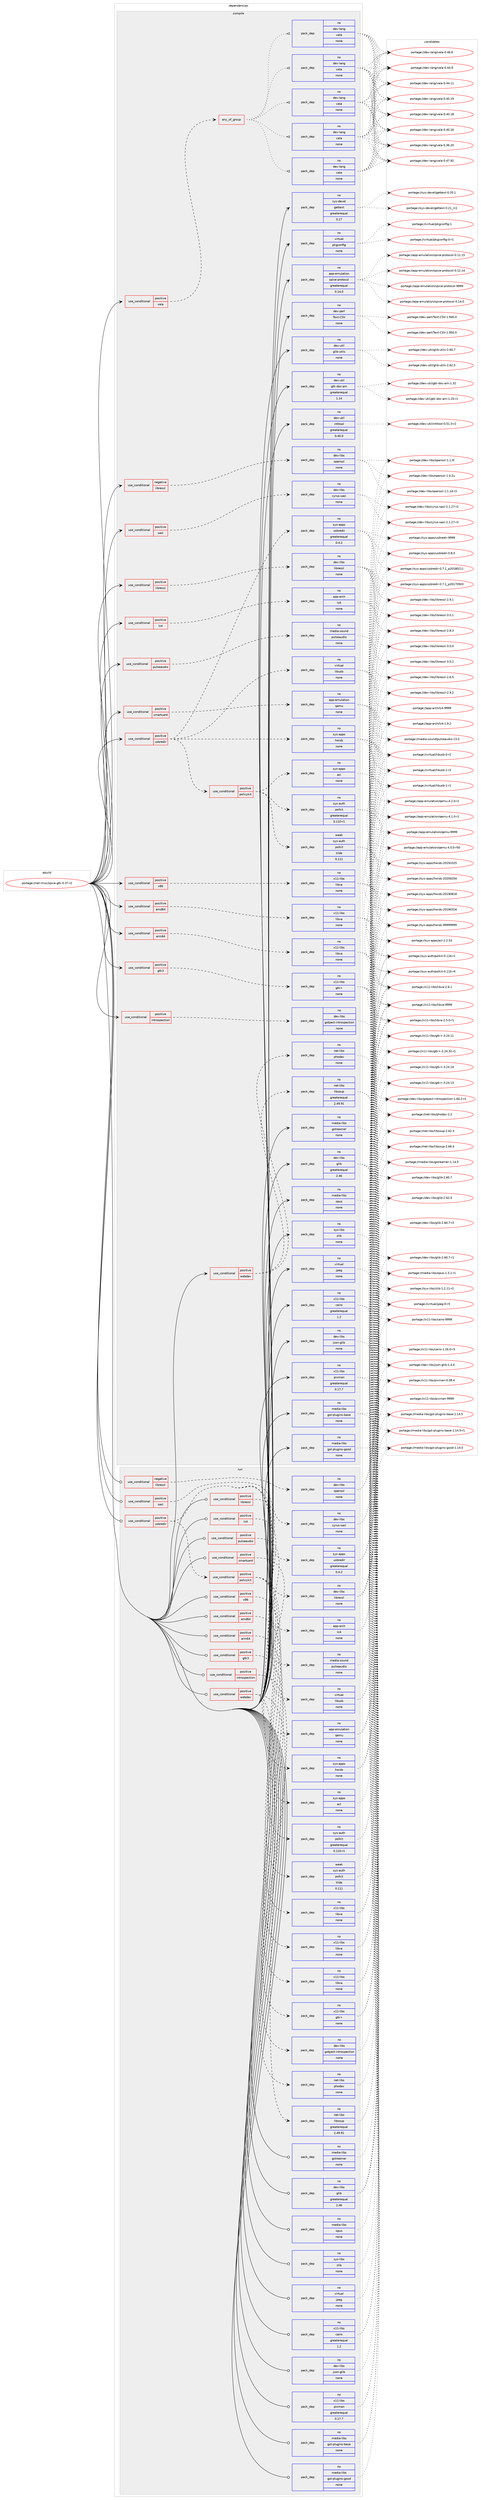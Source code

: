 digraph prolog {

# *************
# Graph options
# *************

newrank=true;
concentrate=true;
compound=true;
graph [rankdir=LR,fontname=Helvetica,fontsize=10,ranksep=1.5];#, ranksep=2.5, nodesep=0.2];
edge  [arrowhead=vee];
node  [fontname=Helvetica,fontsize=10];

# **********
# The ebuild
# **********

subgraph cluster_leftcol {
color=gray;
rank=same;
label=<<i>ebuild</i>>;
id [label="portage://net-misc/spice-gtk-0.37-r2", color=red, width=4, href="../net-misc/spice-gtk-0.37-r2.svg"];
}

# ****************
# The dependencies
# ****************

subgraph cluster_midcol {
color=gray;
label=<<i>dependencies</i>>;
subgraph cluster_compile {
fillcolor="#eeeeee";
style=filled;
label=<<i>compile</i>>;
subgraph cond14147 {
dependency70777 [label=<<TABLE BORDER="0" CELLBORDER="1" CELLSPACING="0" CELLPADDING="4"><TR><TD ROWSPAN="3" CELLPADDING="10">use_conditional</TD></TR><TR><TD>negative</TD></TR><TR><TD>libressl</TD></TR></TABLE>>, shape=none, color=red];
subgraph pack55231 {
dependency70778 [label=<<TABLE BORDER="0" CELLBORDER="1" CELLSPACING="0" CELLPADDING="4" WIDTH="220"><TR><TD ROWSPAN="6" CELLPADDING="30">pack_dep</TD></TR><TR><TD WIDTH="110">no</TD></TR><TR><TD>dev-libs</TD></TR><TR><TD>openssl</TD></TR><TR><TD>none</TD></TR><TR><TD></TD></TR></TABLE>>, shape=none, color=blue];
}
dependency70777:e -> dependency70778:w [weight=20,style="dashed",arrowhead="vee"];
}
id:e -> dependency70777:w [weight=20,style="solid",arrowhead="vee"];
subgraph cond14148 {
dependency70779 [label=<<TABLE BORDER="0" CELLBORDER="1" CELLSPACING="0" CELLPADDING="4"><TR><TD ROWSPAN="3" CELLPADDING="10">use_conditional</TD></TR><TR><TD>positive</TD></TR><TR><TD>amd64</TD></TR></TABLE>>, shape=none, color=red];
subgraph pack55232 {
dependency70780 [label=<<TABLE BORDER="0" CELLBORDER="1" CELLSPACING="0" CELLPADDING="4" WIDTH="220"><TR><TD ROWSPAN="6" CELLPADDING="30">pack_dep</TD></TR><TR><TD WIDTH="110">no</TD></TR><TR><TD>x11-libs</TD></TR><TR><TD>libva</TD></TR><TR><TD>none</TD></TR><TR><TD></TD></TR></TABLE>>, shape=none, color=blue];
}
dependency70779:e -> dependency70780:w [weight=20,style="dashed",arrowhead="vee"];
}
id:e -> dependency70779:w [weight=20,style="solid",arrowhead="vee"];
subgraph cond14149 {
dependency70781 [label=<<TABLE BORDER="0" CELLBORDER="1" CELLSPACING="0" CELLPADDING="4"><TR><TD ROWSPAN="3" CELLPADDING="10">use_conditional</TD></TR><TR><TD>positive</TD></TR><TR><TD>arm64</TD></TR></TABLE>>, shape=none, color=red];
subgraph pack55233 {
dependency70782 [label=<<TABLE BORDER="0" CELLBORDER="1" CELLSPACING="0" CELLPADDING="4" WIDTH="220"><TR><TD ROWSPAN="6" CELLPADDING="30">pack_dep</TD></TR><TR><TD WIDTH="110">no</TD></TR><TR><TD>x11-libs</TD></TR><TR><TD>libva</TD></TR><TR><TD>none</TD></TR><TR><TD></TD></TR></TABLE>>, shape=none, color=blue];
}
dependency70781:e -> dependency70782:w [weight=20,style="dashed",arrowhead="vee"];
}
id:e -> dependency70781:w [weight=20,style="solid",arrowhead="vee"];
subgraph cond14150 {
dependency70783 [label=<<TABLE BORDER="0" CELLBORDER="1" CELLSPACING="0" CELLPADDING="4"><TR><TD ROWSPAN="3" CELLPADDING="10">use_conditional</TD></TR><TR><TD>positive</TD></TR><TR><TD>gtk3</TD></TR></TABLE>>, shape=none, color=red];
subgraph pack55234 {
dependency70784 [label=<<TABLE BORDER="0" CELLBORDER="1" CELLSPACING="0" CELLPADDING="4" WIDTH="220"><TR><TD ROWSPAN="6" CELLPADDING="30">pack_dep</TD></TR><TR><TD WIDTH="110">no</TD></TR><TR><TD>x11-libs</TD></TR><TR><TD>gtk+</TD></TR><TR><TD>none</TD></TR><TR><TD></TD></TR></TABLE>>, shape=none, color=blue];
}
dependency70783:e -> dependency70784:w [weight=20,style="dashed",arrowhead="vee"];
}
id:e -> dependency70783:w [weight=20,style="solid",arrowhead="vee"];
subgraph cond14151 {
dependency70785 [label=<<TABLE BORDER="0" CELLBORDER="1" CELLSPACING="0" CELLPADDING="4"><TR><TD ROWSPAN="3" CELLPADDING="10">use_conditional</TD></TR><TR><TD>positive</TD></TR><TR><TD>introspection</TD></TR></TABLE>>, shape=none, color=red];
subgraph pack55235 {
dependency70786 [label=<<TABLE BORDER="0" CELLBORDER="1" CELLSPACING="0" CELLPADDING="4" WIDTH="220"><TR><TD ROWSPAN="6" CELLPADDING="30">pack_dep</TD></TR><TR><TD WIDTH="110">no</TD></TR><TR><TD>dev-libs</TD></TR><TR><TD>gobject-introspection</TD></TR><TR><TD>none</TD></TR><TR><TD></TD></TR></TABLE>>, shape=none, color=blue];
}
dependency70785:e -> dependency70786:w [weight=20,style="dashed",arrowhead="vee"];
}
id:e -> dependency70785:w [weight=20,style="solid",arrowhead="vee"];
subgraph cond14152 {
dependency70787 [label=<<TABLE BORDER="0" CELLBORDER="1" CELLSPACING="0" CELLPADDING="4"><TR><TD ROWSPAN="3" CELLPADDING="10">use_conditional</TD></TR><TR><TD>positive</TD></TR><TR><TD>libressl</TD></TR></TABLE>>, shape=none, color=red];
subgraph pack55236 {
dependency70788 [label=<<TABLE BORDER="0" CELLBORDER="1" CELLSPACING="0" CELLPADDING="4" WIDTH="220"><TR><TD ROWSPAN="6" CELLPADDING="30">pack_dep</TD></TR><TR><TD WIDTH="110">no</TD></TR><TR><TD>dev-libs</TD></TR><TR><TD>libressl</TD></TR><TR><TD>none</TD></TR><TR><TD></TD></TR></TABLE>>, shape=none, color=blue];
}
dependency70787:e -> dependency70788:w [weight=20,style="dashed",arrowhead="vee"];
}
id:e -> dependency70787:w [weight=20,style="solid",arrowhead="vee"];
subgraph cond14153 {
dependency70789 [label=<<TABLE BORDER="0" CELLBORDER="1" CELLSPACING="0" CELLPADDING="4"><TR><TD ROWSPAN="3" CELLPADDING="10">use_conditional</TD></TR><TR><TD>positive</TD></TR><TR><TD>lz4</TD></TR></TABLE>>, shape=none, color=red];
subgraph pack55237 {
dependency70790 [label=<<TABLE BORDER="0" CELLBORDER="1" CELLSPACING="0" CELLPADDING="4" WIDTH="220"><TR><TD ROWSPAN="6" CELLPADDING="30">pack_dep</TD></TR><TR><TD WIDTH="110">no</TD></TR><TR><TD>app-arch</TD></TR><TR><TD>lz4</TD></TR><TR><TD>none</TD></TR><TR><TD></TD></TR></TABLE>>, shape=none, color=blue];
}
dependency70789:e -> dependency70790:w [weight=20,style="dashed",arrowhead="vee"];
}
id:e -> dependency70789:w [weight=20,style="solid",arrowhead="vee"];
subgraph cond14154 {
dependency70791 [label=<<TABLE BORDER="0" CELLBORDER="1" CELLSPACING="0" CELLPADDING="4"><TR><TD ROWSPAN="3" CELLPADDING="10">use_conditional</TD></TR><TR><TD>positive</TD></TR><TR><TD>pulseaudio</TD></TR></TABLE>>, shape=none, color=red];
subgraph pack55238 {
dependency70792 [label=<<TABLE BORDER="0" CELLBORDER="1" CELLSPACING="0" CELLPADDING="4" WIDTH="220"><TR><TD ROWSPAN="6" CELLPADDING="30">pack_dep</TD></TR><TR><TD WIDTH="110">no</TD></TR><TR><TD>media-sound</TD></TR><TR><TD>pulseaudio</TD></TR><TR><TD>none</TD></TR><TR><TD></TD></TR></TABLE>>, shape=none, color=blue];
}
dependency70791:e -> dependency70792:w [weight=20,style="dashed",arrowhead="vee"];
}
id:e -> dependency70791:w [weight=20,style="solid",arrowhead="vee"];
subgraph cond14155 {
dependency70793 [label=<<TABLE BORDER="0" CELLBORDER="1" CELLSPACING="0" CELLPADDING="4"><TR><TD ROWSPAN="3" CELLPADDING="10">use_conditional</TD></TR><TR><TD>positive</TD></TR><TR><TD>sasl</TD></TR></TABLE>>, shape=none, color=red];
subgraph pack55239 {
dependency70794 [label=<<TABLE BORDER="0" CELLBORDER="1" CELLSPACING="0" CELLPADDING="4" WIDTH="220"><TR><TD ROWSPAN="6" CELLPADDING="30">pack_dep</TD></TR><TR><TD WIDTH="110">no</TD></TR><TR><TD>dev-libs</TD></TR><TR><TD>cyrus-sasl</TD></TR><TR><TD>none</TD></TR><TR><TD></TD></TR></TABLE>>, shape=none, color=blue];
}
dependency70793:e -> dependency70794:w [weight=20,style="dashed",arrowhead="vee"];
}
id:e -> dependency70793:w [weight=20,style="solid",arrowhead="vee"];
subgraph cond14156 {
dependency70795 [label=<<TABLE BORDER="0" CELLBORDER="1" CELLSPACING="0" CELLPADDING="4"><TR><TD ROWSPAN="3" CELLPADDING="10">use_conditional</TD></TR><TR><TD>positive</TD></TR><TR><TD>smartcard</TD></TR></TABLE>>, shape=none, color=red];
subgraph pack55240 {
dependency70796 [label=<<TABLE BORDER="0" CELLBORDER="1" CELLSPACING="0" CELLPADDING="4" WIDTH="220"><TR><TD ROWSPAN="6" CELLPADDING="30">pack_dep</TD></TR><TR><TD WIDTH="110">no</TD></TR><TR><TD>app-emulation</TD></TR><TR><TD>qemu</TD></TR><TR><TD>none</TD></TR><TR><TD></TD></TR></TABLE>>, shape=none, color=blue];
}
dependency70795:e -> dependency70796:w [weight=20,style="dashed",arrowhead="vee"];
}
id:e -> dependency70795:w [weight=20,style="solid",arrowhead="vee"];
subgraph cond14157 {
dependency70797 [label=<<TABLE BORDER="0" CELLBORDER="1" CELLSPACING="0" CELLPADDING="4"><TR><TD ROWSPAN="3" CELLPADDING="10">use_conditional</TD></TR><TR><TD>positive</TD></TR><TR><TD>usbredir</TD></TR></TABLE>>, shape=none, color=red];
subgraph pack55241 {
dependency70798 [label=<<TABLE BORDER="0" CELLBORDER="1" CELLSPACING="0" CELLPADDING="4" WIDTH="220"><TR><TD ROWSPAN="6" CELLPADDING="30">pack_dep</TD></TR><TR><TD WIDTH="110">no</TD></TR><TR><TD>sys-apps</TD></TR><TR><TD>hwids</TD></TR><TR><TD>none</TD></TR><TR><TD></TD></TR></TABLE>>, shape=none, color=blue];
}
dependency70797:e -> dependency70798:w [weight=20,style="dashed",arrowhead="vee"];
subgraph pack55242 {
dependency70799 [label=<<TABLE BORDER="0" CELLBORDER="1" CELLSPACING="0" CELLPADDING="4" WIDTH="220"><TR><TD ROWSPAN="6" CELLPADDING="30">pack_dep</TD></TR><TR><TD WIDTH="110">no</TD></TR><TR><TD>sys-apps</TD></TR><TR><TD>usbredir</TD></TR><TR><TD>greaterequal</TD></TR><TR><TD>0.4.2</TD></TR></TABLE>>, shape=none, color=blue];
}
dependency70797:e -> dependency70799:w [weight=20,style="dashed",arrowhead="vee"];
subgraph pack55243 {
dependency70800 [label=<<TABLE BORDER="0" CELLBORDER="1" CELLSPACING="0" CELLPADDING="4" WIDTH="220"><TR><TD ROWSPAN="6" CELLPADDING="30">pack_dep</TD></TR><TR><TD WIDTH="110">no</TD></TR><TR><TD>virtual</TD></TR><TR><TD>libusb</TD></TR><TR><TD>none</TD></TR><TR><TD></TD></TR></TABLE>>, shape=none, color=blue];
}
dependency70797:e -> dependency70800:w [weight=20,style="dashed",arrowhead="vee"];
subgraph cond14158 {
dependency70801 [label=<<TABLE BORDER="0" CELLBORDER="1" CELLSPACING="0" CELLPADDING="4"><TR><TD ROWSPAN="3" CELLPADDING="10">use_conditional</TD></TR><TR><TD>positive</TD></TR><TR><TD>policykit</TD></TR></TABLE>>, shape=none, color=red];
subgraph pack55244 {
dependency70802 [label=<<TABLE BORDER="0" CELLBORDER="1" CELLSPACING="0" CELLPADDING="4" WIDTH="220"><TR><TD ROWSPAN="6" CELLPADDING="30">pack_dep</TD></TR><TR><TD WIDTH="110">no</TD></TR><TR><TD>sys-apps</TD></TR><TR><TD>acl</TD></TR><TR><TD>none</TD></TR><TR><TD></TD></TR></TABLE>>, shape=none, color=blue];
}
dependency70801:e -> dependency70802:w [weight=20,style="dashed",arrowhead="vee"];
subgraph pack55245 {
dependency70803 [label=<<TABLE BORDER="0" CELLBORDER="1" CELLSPACING="0" CELLPADDING="4" WIDTH="220"><TR><TD ROWSPAN="6" CELLPADDING="30">pack_dep</TD></TR><TR><TD WIDTH="110">no</TD></TR><TR><TD>sys-auth</TD></TR><TR><TD>polkit</TD></TR><TR><TD>greaterequal</TD></TR><TR><TD>0.110-r1</TD></TR></TABLE>>, shape=none, color=blue];
}
dependency70801:e -> dependency70803:w [weight=20,style="dashed",arrowhead="vee"];
subgraph pack55246 {
dependency70804 [label=<<TABLE BORDER="0" CELLBORDER="1" CELLSPACING="0" CELLPADDING="4" WIDTH="220"><TR><TD ROWSPAN="6" CELLPADDING="30">pack_dep</TD></TR><TR><TD WIDTH="110">weak</TD></TR><TR><TD>sys-auth</TD></TR><TR><TD>polkit</TD></TR><TR><TD>tilde</TD></TR><TR><TD>0.111</TD></TR></TABLE>>, shape=none, color=blue];
}
dependency70801:e -> dependency70804:w [weight=20,style="dashed",arrowhead="vee"];
}
dependency70797:e -> dependency70801:w [weight=20,style="dashed",arrowhead="vee"];
}
id:e -> dependency70797:w [weight=20,style="solid",arrowhead="vee"];
subgraph cond14159 {
dependency70805 [label=<<TABLE BORDER="0" CELLBORDER="1" CELLSPACING="0" CELLPADDING="4"><TR><TD ROWSPAN="3" CELLPADDING="10">use_conditional</TD></TR><TR><TD>positive</TD></TR><TR><TD>vala</TD></TR></TABLE>>, shape=none, color=red];
subgraph any1338 {
dependency70806 [label=<<TABLE BORDER="0" CELLBORDER="1" CELLSPACING="0" CELLPADDING="4"><TR><TD CELLPADDING="10">any_of_group</TD></TR></TABLE>>, shape=none, color=red];subgraph pack55247 {
dependency70807 [label=<<TABLE BORDER="0" CELLBORDER="1" CELLSPACING="0" CELLPADDING="4" WIDTH="220"><TR><TD ROWSPAN="6" CELLPADDING="30">pack_dep</TD></TR><TR><TD WIDTH="110">no</TD></TR><TR><TD>dev-lang</TD></TR><TR><TD>vala</TD></TR><TR><TD>none</TD></TR><TR><TD></TD></TR></TABLE>>, shape=none, color=blue];
}
dependency70806:e -> dependency70807:w [weight=20,style="dotted",arrowhead="oinv"];
subgraph pack55248 {
dependency70808 [label=<<TABLE BORDER="0" CELLBORDER="1" CELLSPACING="0" CELLPADDING="4" WIDTH="220"><TR><TD ROWSPAN="6" CELLPADDING="30">pack_dep</TD></TR><TR><TD WIDTH="110">no</TD></TR><TR><TD>dev-lang</TD></TR><TR><TD>vala</TD></TR><TR><TD>none</TD></TR><TR><TD></TD></TR></TABLE>>, shape=none, color=blue];
}
dependency70806:e -> dependency70808:w [weight=20,style="dotted",arrowhead="oinv"];
subgraph pack55249 {
dependency70809 [label=<<TABLE BORDER="0" CELLBORDER="1" CELLSPACING="0" CELLPADDING="4" WIDTH="220"><TR><TD ROWSPAN="6" CELLPADDING="30">pack_dep</TD></TR><TR><TD WIDTH="110">no</TD></TR><TR><TD>dev-lang</TD></TR><TR><TD>vala</TD></TR><TR><TD>none</TD></TR><TR><TD></TD></TR></TABLE>>, shape=none, color=blue];
}
dependency70806:e -> dependency70809:w [weight=20,style="dotted",arrowhead="oinv"];
subgraph pack55250 {
dependency70810 [label=<<TABLE BORDER="0" CELLBORDER="1" CELLSPACING="0" CELLPADDING="4" WIDTH="220"><TR><TD ROWSPAN="6" CELLPADDING="30">pack_dep</TD></TR><TR><TD WIDTH="110">no</TD></TR><TR><TD>dev-lang</TD></TR><TR><TD>vala</TD></TR><TR><TD>none</TD></TR><TR><TD></TD></TR></TABLE>>, shape=none, color=blue];
}
dependency70806:e -> dependency70810:w [weight=20,style="dotted",arrowhead="oinv"];
subgraph pack55251 {
dependency70811 [label=<<TABLE BORDER="0" CELLBORDER="1" CELLSPACING="0" CELLPADDING="4" WIDTH="220"><TR><TD ROWSPAN="6" CELLPADDING="30">pack_dep</TD></TR><TR><TD WIDTH="110">no</TD></TR><TR><TD>dev-lang</TD></TR><TR><TD>vala</TD></TR><TR><TD>none</TD></TR><TR><TD></TD></TR></TABLE>>, shape=none, color=blue];
}
dependency70806:e -> dependency70811:w [weight=20,style="dotted",arrowhead="oinv"];
}
dependency70805:e -> dependency70806:w [weight=20,style="dashed",arrowhead="vee"];
}
id:e -> dependency70805:w [weight=20,style="solid",arrowhead="vee"];
subgraph cond14160 {
dependency70812 [label=<<TABLE BORDER="0" CELLBORDER="1" CELLSPACING="0" CELLPADDING="4"><TR><TD ROWSPAN="3" CELLPADDING="10">use_conditional</TD></TR><TR><TD>positive</TD></TR><TR><TD>webdav</TD></TR></TABLE>>, shape=none, color=red];
subgraph pack55252 {
dependency70813 [label=<<TABLE BORDER="0" CELLBORDER="1" CELLSPACING="0" CELLPADDING="4" WIDTH="220"><TR><TD ROWSPAN="6" CELLPADDING="30">pack_dep</TD></TR><TR><TD WIDTH="110">no</TD></TR><TR><TD>net-libs</TD></TR><TR><TD>phodav</TD></TR><TR><TD>none</TD></TR><TR><TD></TD></TR></TABLE>>, shape=none, color=blue];
}
dependency70812:e -> dependency70813:w [weight=20,style="dashed",arrowhead="vee"];
subgraph pack55253 {
dependency70814 [label=<<TABLE BORDER="0" CELLBORDER="1" CELLSPACING="0" CELLPADDING="4" WIDTH="220"><TR><TD ROWSPAN="6" CELLPADDING="30">pack_dep</TD></TR><TR><TD WIDTH="110">no</TD></TR><TR><TD>net-libs</TD></TR><TR><TD>libsoup</TD></TR><TR><TD>greaterequal</TD></TR><TR><TD>2.49.91</TD></TR></TABLE>>, shape=none, color=blue];
}
dependency70812:e -> dependency70814:w [weight=20,style="dashed",arrowhead="vee"];
}
id:e -> dependency70812:w [weight=20,style="solid",arrowhead="vee"];
subgraph cond14161 {
dependency70815 [label=<<TABLE BORDER="0" CELLBORDER="1" CELLSPACING="0" CELLPADDING="4"><TR><TD ROWSPAN="3" CELLPADDING="10">use_conditional</TD></TR><TR><TD>positive</TD></TR><TR><TD>x86</TD></TR></TABLE>>, shape=none, color=red];
subgraph pack55254 {
dependency70816 [label=<<TABLE BORDER="0" CELLBORDER="1" CELLSPACING="0" CELLPADDING="4" WIDTH="220"><TR><TD ROWSPAN="6" CELLPADDING="30">pack_dep</TD></TR><TR><TD WIDTH="110">no</TD></TR><TR><TD>x11-libs</TD></TR><TR><TD>libva</TD></TR><TR><TD>none</TD></TR><TR><TD></TD></TR></TABLE>>, shape=none, color=blue];
}
dependency70815:e -> dependency70816:w [weight=20,style="dashed",arrowhead="vee"];
}
id:e -> dependency70815:w [weight=20,style="solid",arrowhead="vee"];
subgraph pack55255 {
dependency70817 [label=<<TABLE BORDER="0" CELLBORDER="1" CELLSPACING="0" CELLPADDING="4" WIDTH="220"><TR><TD ROWSPAN="6" CELLPADDING="30">pack_dep</TD></TR><TR><TD WIDTH="110">no</TD></TR><TR><TD>app-emulation</TD></TR><TR><TD>spice-protocol</TD></TR><TR><TD>greaterequal</TD></TR><TR><TD>0.14.0</TD></TR></TABLE>>, shape=none, color=blue];
}
id:e -> dependency70817:w [weight=20,style="solid",arrowhead="vee"];
subgraph pack55256 {
dependency70818 [label=<<TABLE BORDER="0" CELLBORDER="1" CELLSPACING="0" CELLPADDING="4" WIDTH="220"><TR><TD ROWSPAN="6" CELLPADDING="30">pack_dep</TD></TR><TR><TD WIDTH="110">no</TD></TR><TR><TD>dev-libs</TD></TR><TR><TD>glib</TD></TR><TR><TD>greaterequal</TD></TR><TR><TD>2.46</TD></TR></TABLE>>, shape=none, color=blue];
}
id:e -> dependency70818:w [weight=20,style="solid",arrowhead="vee"];
subgraph pack55257 {
dependency70819 [label=<<TABLE BORDER="0" CELLBORDER="1" CELLSPACING="0" CELLPADDING="4" WIDTH="220"><TR><TD ROWSPAN="6" CELLPADDING="30">pack_dep</TD></TR><TR><TD WIDTH="110">no</TD></TR><TR><TD>dev-libs</TD></TR><TR><TD>json-glib</TD></TR><TR><TD>none</TD></TR><TR><TD></TD></TR></TABLE>>, shape=none, color=blue];
}
id:e -> dependency70819:w [weight=20,style="solid",arrowhead="vee"];
subgraph pack55258 {
dependency70820 [label=<<TABLE BORDER="0" CELLBORDER="1" CELLSPACING="0" CELLPADDING="4" WIDTH="220"><TR><TD ROWSPAN="6" CELLPADDING="30">pack_dep</TD></TR><TR><TD WIDTH="110">no</TD></TR><TR><TD>dev-perl</TD></TR><TR><TD>Text-CSV</TD></TR><TR><TD>none</TD></TR><TR><TD></TD></TR></TABLE>>, shape=none, color=blue];
}
id:e -> dependency70820:w [weight=20,style="solid",arrowhead="vee"];
subgraph pack55259 {
dependency70821 [label=<<TABLE BORDER="0" CELLBORDER="1" CELLSPACING="0" CELLPADDING="4" WIDTH="220"><TR><TD ROWSPAN="6" CELLPADDING="30">pack_dep</TD></TR><TR><TD WIDTH="110">no</TD></TR><TR><TD>dev-util</TD></TR><TR><TD>glib-utils</TD></TR><TR><TD>none</TD></TR><TR><TD></TD></TR></TABLE>>, shape=none, color=blue];
}
id:e -> dependency70821:w [weight=20,style="solid",arrowhead="vee"];
subgraph pack55260 {
dependency70822 [label=<<TABLE BORDER="0" CELLBORDER="1" CELLSPACING="0" CELLPADDING="4" WIDTH="220"><TR><TD ROWSPAN="6" CELLPADDING="30">pack_dep</TD></TR><TR><TD WIDTH="110">no</TD></TR><TR><TD>dev-util</TD></TR><TR><TD>gtk-doc-am</TD></TR><TR><TD>greaterequal</TD></TR><TR><TD>1.14</TD></TR></TABLE>>, shape=none, color=blue];
}
id:e -> dependency70822:w [weight=20,style="solid",arrowhead="vee"];
subgraph pack55261 {
dependency70823 [label=<<TABLE BORDER="0" CELLBORDER="1" CELLSPACING="0" CELLPADDING="4" WIDTH="220"><TR><TD ROWSPAN="6" CELLPADDING="30">pack_dep</TD></TR><TR><TD WIDTH="110">no</TD></TR><TR><TD>dev-util</TD></TR><TR><TD>intltool</TD></TR><TR><TD>greaterequal</TD></TR><TR><TD>0.40.0</TD></TR></TABLE>>, shape=none, color=blue];
}
id:e -> dependency70823:w [weight=20,style="solid",arrowhead="vee"];
subgraph pack55262 {
dependency70824 [label=<<TABLE BORDER="0" CELLBORDER="1" CELLSPACING="0" CELLPADDING="4" WIDTH="220"><TR><TD ROWSPAN="6" CELLPADDING="30">pack_dep</TD></TR><TR><TD WIDTH="110">no</TD></TR><TR><TD>media-libs</TD></TR><TR><TD>gst-plugins-base</TD></TR><TR><TD>none</TD></TR><TR><TD></TD></TR></TABLE>>, shape=none, color=blue];
}
id:e -> dependency70824:w [weight=20,style="solid",arrowhead="vee"];
subgraph pack55263 {
dependency70825 [label=<<TABLE BORDER="0" CELLBORDER="1" CELLSPACING="0" CELLPADDING="4" WIDTH="220"><TR><TD ROWSPAN="6" CELLPADDING="30">pack_dep</TD></TR><TR><TD WIDTH="110">no</TD></TR><TR><TD>media-libs</TD></TR><TR><TD>gst-plugins-good</TD></TR><TR><TD>none</TD></TR><TR><TD></TD></TR></TABLE>>, shape=none, color=blue];
}
id:e -> dependency70825:w [weight=20,style="solid",arrowhead="vee"];
subgraph pack55264 {
dependency70826 [label=<<TABLE BORDER="0" CELLBORDER="1" CELLSPACING="0" CELLPADDING="4" WIDTH="220"><TR><TD ROWSPAN="6" CELLPADDING="30">pack_dep</TD></TR><TR><TD WIDTH="110">no</TD></TR><TR><TD>media-libs</TD></TR><TR><TD>gstreamer</TD></TR><TR><TD>none</TD></TR><TR><TD></TD></TR></TABLE>>, shape=none, color=blue];
}
id:e -> dependency70826:w [weight=20,style="solid",arrowhead="vee"];
subgraph pack55265 {
dependency70827 [label=<<TABLE BORDER="0" CELLBORDER="1" CELLSPACING="0" CELLPADDING="4" WIDTH="220"><TR><TD ROWSPAN="6" CELLPADDING="30">pack_dep</TD></TR><TR><TD WIDTH="110">no</TD></TR><TR><TD>media-libs</TD></TR><TR><TD>opus</TD></TR><TR><TD>none</TD></TR><TR><TD></TD></TR></TABLE>>, shape=none, color=blue];
}
id:e -> dependency70827:w [weight=20,style="solid",arrowhead="vee"];
subgraph pack55266 {
dependency70828 [label=<<TABLE BORDER="0" CELLBORDER="1" CELLSPACING="0" CELLPADDING="4" WIDTH="220"><TR><TD ROWSPAN="6" CELLPADDING="30">pack_dep</TD></TR><TR><TD WIDTH="110">no</TD></TR><TR><TD>sys-devel</TD></TR><TR><TD>gettext</TD></TR><TR><TD>greaterequal</TD></TR><TR><TD>0.17</TD></TR></TABLE>>, shape=none, color=blue];
}
id:e -> dependency70828:w [weight=20,style="solid",arrowhead="vee"];
subgraph pack55267 {
dependency70829 [label=<<TABLE BORDER="0" CELLBORDER="1" CELLSPACING="0" CELLPADDING="4" WIDTH="220"><TR><TD ROWSPAN="6" CELLPADDING="30">pack_dep</TD></TR><TR><TD WIDTH="110">no</TD></TR><TR><TD>sys-libs</TD></TR><TR><TD>zlib</TD></TR><TR><TD>none</TD></TR><TR><TD></TD></TR></TABLE>>, shape=none, color=blue];
}
id:e -> dependency70829:w [weight=20,style="solid",arrowhead="vee"];
subgraph pack55268 {
dependency70830 [label=<<TABLE BORDER="0" CELLBORDER="1" CELLSPACING="0" CELLPADDING="4" WIDTH="220"><TR><TD ROWSPAN="6" CELLPADDING="30">pack_dep</TD></TR><TR><TD WIDTH="110">no</TD></TR><TR><TD>virtual</TD></TR><TR><TD>jpeg</TD></TR><TR><TD>none</TD></TR><TR><TD></TD></TR></TABLE>>, shape=none, color=blue];
}
id:e -> dependency70830:w [weight=20,style="solid",arrowhead="vee"];
subgraph pack55269 {
dependency70831 [label=<<TABLE BORDER="0" CELLBORDER="1" CELLSPACING="0" CELLPADDING="4" WIDTH="220"><TR><TD ROWSPAN="6" CELLPADDING="30">pack_dep</TD></TR><TR><TD WIDTH="110">no</TD></TR><TR><TD>virtual</TD></TR><TR><TD>pkgconfig</TD></TR><TR><TD>none</TD></TR><TR><TD></TD></TR></TABLE>>, shape=none, color=blue];
}
id:e -> dependency70831:w [weight=20,style="solid",arrowhead="vee"];
subgraph pack55270 {
dependency70832 [label=<<TABLE BORDER="0" CELLBORDER="1" CELLSPACING="0" CELLPADDING="4" WIDTH="220"><TR><TD ROWSPAN="6" CELLPADDING="30">pack_dep</TD></TR><TR><TD WIDTH="110">no</TD></TR><TR><TD>x11-libs</TD></TR><TR><TD>cairo</TD></TR><TR><TD>greaterequal</TD></TR><TR><TD>1.2</TD></TR></TABLE>>, shape=none, color=blue];
}
id:e -> dependency70832:w [weight=20,style="solid",arrowhead="vee"];
subgraph pack55271 {
dependency70833 [label=<<TABLE BORDER="0" CELLBORDER="1" CELLSPACING="0" CELLPADDING="4" WIDTH="220"><TR><TD ROWSPAN="6" CELLPADDING="30">pack_dep</TD></TR><TR><TD WIDTH="110">no</TD></TR><TR><TD>x11-libs</TD></TR><TR><TD>pixman</TD></TR><TR><TD>greaterequal</TD></TR><TR><TD>0.17.7</TD></TR></TABLE>>, shape=none, color=blue];
}
id:e -> dependency70833:w [weight=20,style="solid",arrowhead="vee"];
}
subgraph cluster_compileandrun {
fillcolor="#eeeeee";
style=filled;
label=<<i>compile and run</i>>;
}
subgraph cluster_run {
fillcolor="#eeeeee";
style=filled;
label=<<i>run</i>>;
subgraph cond14162 {
dependency70834 [label=<<TABLE BORDER="0" CELLBORDER="1" CELLSPACING="0" CELLPADDING="4"><TR><TD ROWSPAN="3" CELLPADDING="10">use_conditional</TD></TR><TR><TD>negative</TD></TR><TR><TD>libressl</TD></TR></TABLE>>, shape=none, color=red];
subgraph pack55272 {
dependency70835 [label=<<TABLE BORDER="0" CELLBORDER="1" CELLSPACING="0" CELLPADDING="4" WIDTH="220"><TR><TD ROWSPAN="6" CELLPADDING="30">pack_dep</TD></TR><TR><TD WIDTH="110">no</TD></TR><TR><TD>dev-libs</TD></TR><TR><TD>openssl</TD></TR><TR><TD>none</TD></TR><TR><TD></TD></TR></TABLE>>, shape=none, color=blue];
}
dependency70834:e -> dependency70835:w [weight=20,style="dashed",arrowhead="vee"];
}
id:e -> dependency70834:w [weight=20,style="solid",arrowhead="odot"];
subgraph cond14163 {
dependency70836 [label=<<TABLE BORDER="0" CELLBORDER="1" CELLSPACING="0" CELLPADDING="4"><TR><TD ROWSPAN="3" CELLPADDING="10">use_conditional</TD></TR><TR><TD>positive</TD></TR><TR><TD>amd64</TD></TR></TABLE>>, shape=none, color=red];
subgraph pack55273 {
dependency70837 [label=<<TABLE BORDER="0" CELLBORDER="1" CELLSPACING="0" CELLPADDING="4" WIDTH="220"><TR><TD ROWSPAN="6" CELLPADDING="30">pack_dep</TD></TR><TR><TD WIDTH="110">no</TD></TR><TR><TD>x11-libs</TD></TR><TR><TD>libva</TD></TR><TR><TD>none</TD></TR><TR><TD></TD></TR></TABLE>>, shape=none, color=blue];
}
dependency70836:e -> dependency70837:w [weight=20,style="dashed",arrowhead="vee"];
}
id:e -> dependency70836:w [weight=20,style="solid",arrowhead="odot"];
subgraph cond14164 {
dependency70838 [label=<<TABLE BORDER="0" CELLBORDER="1" CELLSPACING="0" CELLPADDING="4"><TR><TD ROWSPAN="3" CELLPADDING="10">use_conditional</TD></TR><TR><TD>positive</TD></TR><TR><TD>arm64</TD></TR></TABLE>>, shape=none, color=red];
subgraph pack55274 {
dependency70839 [label=<<TABLE BORDER="0" CELLBORDER="1" CELLSPACING="0" CELLPADDING="4" WIDTH="220"><TR><TD ROWSPAN="6" CELLPADDING="30">pack_dep</TD></TR><TR><TD WIDTH="110">no</TD></TR><TR><TD>x11-libs</TD></TR><TR><TD>libva</TD></TR><TR><TD>none</TD></TR><TR><TD></TD></TR></TABLE>>, shape=none, color=blue];
}
dependency70838:e -> dependency70839:w [weight=20,style="dashed",arrowhead="vee"];
}
id:e -> dependency70838:w [weight=20,style="solid",arrowhead="odot"];
subgraph cond14165 {
dependency70840 [label=<<TABLE BORDER="0" CELLBORDER="1" CELLSPACING="0" CELLPADDING="4"><TR><TD ROWSPAN="3" CELLPADDING="10">use_conditional</TD></TR><TR><TD>positive</TD></TR><TR><TD>gtk3</TD></TR></TABLE>>, shape=none, color=red];
subgraph pack55275 {
dependency70841 [label=<<TABLE BORDER="0" CELLBORDER="1" CELLSPACING="0" CELLPADDING="4" WIDTH="220"><TR><TD ROWSPAN="6" CELLPADDING="30">pack_dep</TD></TR><TR><TD WIDTH="110">no</TD></TR><TR><TD>x11-libs</TD></TR><TR><TD>gtk+</TD></TR><TR><TD>none</TD></TR><TR><TD></TD></TR></TABLE>>, shape=none, color=blue];
}
dependency70840:e -> dependency70841:w [weight=20,style="dashed",arrowhead="vee"];
}
id:e -> dependency70840:w [weight=20,style="solid",arrowhead="odot"];
subgraph cond14166 {
dependency70842 [label=<<TABLE BORDER="0" CELLBORDER="1" CELLSPACING="0" CELLPADDING="4"><TR><TD ROWSPAN="3" CELLPADDING="10">use_conditional</TD></TR><TR><TD>positive</TD></TR><TR><TD>introspection</TD></TR></TABLE>>, shape=none, color=red];
subgraph pack55276 {
dependency70843 [label=<<TABLE BORDER="0" CELLBORDER="1" CELLSPACING="0" CELLPADDING="4" WIDTH="220"><TR><TD ROWSPAN="6" CELLPADDING="30">pack_dep</TD></TR><TR><TD WIDTH="110">no</TD></TR><TR><TD>dev-libs</TD></TR><TR><TD>gobject-introspection</TD></TR><TR><TD>none</TD></TR><TR><TD></TD></TR></TABLE>>, shape=none, color=blue];
}
dependency70842:e -> dependency70843:w [weight=20,style="dashed",arrowhead="vee"];
}
id:e -> dependency70842:w [weight=20,style="solid",arrowhead="odot"];
subgraph cond14167 {
dependency70844 [label=<<TABLE BORDER="0" CELLBORDER="1" CELLSPACING="0" CELLPADDING="4"><TR><TD ROWSPAN="3" CELLPADDING="10">use_conditional</TD></TR><TR><TD>positive</TD></TR><TR><TD>libressl</TD></TR></TABLE>>, shape=none, color=red];
subgraph pack55277 {
dependency70845 [label=<<TABLE BORDER="0" CELLBORDER="1" CELLSPACING="0" CELLPADDING="4" WIDTH="220"><TR><TD ROWSPAN="6" CELLPADDING="30">pack_dep</TD></TR><TR><TD WIDTH="110">no</TD></TR><TR><TD>dev-libs</TD></TR><TR><TD>libressl</TD></TR><TR><TD>none</TD></TR><TR><TD></TD></TR></TABLE>>, shape=none, color=blue];
}
dependency70844:e -> dependency70845:w [weight=20,style="dashed",arrowhead="vee"];
}
id:e -> dependency70844:w [weight=20,style="solid",arrowhead="odot"];
subgraph cond14168 {
dependency70846 [label=<<TABLE BORDER="0" CELLBORDER="1" CELLSPACING="0" CELLPADDING="4"><TR><TD ROWSPAN="3" CELLPADDING="10">use_conditional</TD></TR><TR><TD>positive</TD></TR><TR><TD>lz4</TD></TR></TABLE>>, shape=none, color=red];
subgraph pack55278 {
dependency70847 [label=<<TABLE BORDER="0" CELLBORDER="1" CELLSPACING="0" CELLPADDING="4" WIDTH="220"><TR><TD ROWSPAN="6" CELLPADDING="30">pack_dep</TD></TR><TR><TD WIDTH="110">no</TD></TR><TR><TD>app-arch</TD></TR><TR><TD>lz4</TD></TR><TR><TD>none</TD></TR><TR><TD></TD></TR></TABLE>>, shape=none, color=blue];
}
dependency70846:e -> dependency70847:w [weight=20,style="dashed",arrowhead="vee"];
}
id:e -> dependency70846:w [weight=20,style="solid",arrowhead="odot"];
subgraph cond14169 {
dependency70848 [label=<<TABLE BORDER="0" CELLBORDER="1" CELLSPACING="0" CELLPADDING="4"><TR><TD ROWSPAN="3" CELLPADDING="10">use_conditional</TD></TR><TR><TD>positive</TD></TR><TR><TD>pulseaudio</TD></TR></TABLE>>, shape=none, color=red];
subgraph pack55279 {
dependency70849 [label=<<TABLE BORDER="0" CELLBORDER="1" CELLSPACING="0" CELLPADDING="4" WIDTH="220"><TR><TD ROWSPAN="6" CELLPADDING="30">pack_dep</TD></TR><TR><TD WIDTH="110">no</TD></TR><TR><TD>media-sound</TD></TR><TR><TD>pulseaudio</TD></TR><TR><TD>none</TD></TR><TR><TD></TD></TR></TABLE>>, shape=none, color=blue];
}
dependency70848:e -> dependency70849:w [weight=20,style="dashed",arrowhead="vee"];
}
id:e -> dependency70848:w [weight=20,style="solid",arrowhead="odot"];
subgraph cond14170 {
dependency70850 [label=<<TABLE BORDER="0" CELLBORDER="1" CELLSPACING="0" CELLPADDING="4"><TR><TD ROWSPAN="3" CELLPADDING="10">use_conditional</TD></TR><TR><TD>positive</TD></TR><TR><TD>sasl</TD></TR></TABLE>>, shape=none, color=red];
subgraph pack55280 {
dependency70851 [label=<<TABLE BORDER="0" CELLBORDER="1" CELLSPACING="0" CELLPADDING="4" WIDTH="220"><TR><TD ROWSPAN="6" CELLPADDING="30">pack_dep</TD></TR><TR><TD WIDTH="110">no</TD></TR><TR><TD>dev-libs</TD></TR><TR><TD>cyrus-sasl</TD></TR><TR><TD>none</TD></TR><TR><TD></TD></TR></TABLE>>, shape=none, color=blue];
}
dependency70850:e -> dependency70851:w [weight=20,style="dashed",arrowhead="vee"];
}
id:e -> dependency70850:w [weight=20,style="solid",arrowhead="odot"];
subgraph cond14171 {
dependency70852 [label=<<TABLE BORDER="0" CELLBORDER="1" CELLSPACING="0" CELLPADDING="4"><TR><TD ROWSPAN="3" CELLPADDING="10">use_conditional</TD></TR><TR><TD>positive</TD></TR><TR><TD>smartcard</TD></TR></TABLE>>, shape=none, color=red];
subgraph pack55281 {
dependency70853 [label=<<TABLE BORDER="0" CELLBORDER="1" CELLSPACING="0" CELLPADDING="4" WIDTH="220"><TR><TD ROWSPAN="6" CELLPADDING="30">pack_dep</TD></TR><TR><TD WIDTH="110">no</TD></TR><TR><TD>app-emulation</TD></TR><TR><TD>qemu</TD></TR><TR><TD>none</TD></TR><TR><TD></TD></TR></TABLE>>, shape=none, color=blue];
}
dependency70852:e -> dependency70853:w [weight=20,style="dashed",arrowhead="vee"];
}
id:e -> dependency70852:w [weight=20,style="solid",arrowhead="odot"];
subgraph cond14172 {
dependency70854 [label=<<TABLE BORDER="0" CELLBORDER="1" CELLSPACING="0" CELLPADDING="4"><TR><TD ROWSPAN="3" CELLPADDING="10">use_conditional</TD></TR><TR><TD>positive</TD></TR><TR><TD>usbredir</TD></TR></TABLE>>, shape=none, color=red];
subgraph pack55282 {
dependency70855 [label=<<TABLE BORDER="0" CELLBORDER="1" CELLSPACING="0" CELLPADDING="4" WIDTH="220"><TR><TD ROWSPAN="6" CELLPADDING="30">pack_dep</TD></TR><TR><TD WIDTH="110">no</TD></TR><TR><TD>sys-apps</TD></TR><TR><TD>hwids</TD></TR><TR><TD>none</TD></TR><TR><TD></TD></TR></TABLE>>, shape=none, color=blue];
}
dependency70854:e -> dependency70855:w [weight=20,style="dashed",arrowhead="vee"];
subgraph pack55283 {
dependency70856 [label=<<TABLE BORDER="0" CELLBORDER="1" CELLSPACING="0" CELLPADDING="4" WIDTH="220"><TR><TD ROWSPAN="6" CELLPADDING="30">pack_dep</TD></TR><TR><TD WIDTH="110">no</TD></TR><TR><TD>sys-apps</TD></TR><TR><TD>usbredir</TD></TR><TR><TD>greaterequal</TD></TR><TR><TD>0.4.2</TD></TR></TABLE>>, shape=none, color=blue];
}
dependency70854:e -> dependency70856:w [weight=20,style="dashed",arrowhead="vee"];
subgraph pack55284 {
dependency70857 [label=<<TABLE BORDER="0" CELLBORDER="1" CELLSPACING="0" CELLPADDING="4" WIDTH="220"><TR><TD ROWSPAN="6" CELLPADDING="30">pack_dep</TD></TR><TR><TD WIDTH="110">no</TD></TR><TR><TD>virtual</TD></TR><TR><TD>libusb</TD></TR><TR><TD>none</TD></TR><TR><TD></TD></TR></TABLE>>, shape=none, color=blue];
}
dependency70854:e -> dependency70857:w [weight=20,style="dashed",arrowhead="vee"];
subgraph cond14173 {
dependency70858 [label=<<TABLE BORDER="0" CELLBORDER="1" CELLSPACING="0" CELLPADDING="4"><TR><TD ROWSPAN="3" CELLPADDING="10">use_conditional</TD></TR><TR><TD>positive</TD></TR><TR><TD>policykit</TD></TR></TABLE>>, shape=none, color=red];
subgraph pack55285 {
dependency70859 [label=<<TABLE BORDER="0" CELLBORDER="1" CELLSPACING="0" CELLPADDING="4" WIDTH="220"><TR><TD ROWSPAN="6" CELLPADDING="30">pack_dep</TD></TR><TR><TD WIDTH="110">no</TD></TR><TR><TD>sys-apps</TD></TR><TR><TD>acl</TD></TR><TR><TD>none</TD></TR><TR><TD></TD></TR></TABLE>>, shape=none, color=blue];
}
dependency70858:e -> dependency70859:w [weight=20,style="dashed",arrowhead="vee"];
subgraph pack55286 {
dependency70860 [label=<<TABLE BORDER="0" CELLBORDER="1" CELLSPACING="0" CELLPADDING="4" WIDTH="220"><TR><TD ROWSPAN="6" CELLPADDING="30">pack_dep</TD></TR><TR><TD WIDTH="110">no</TD></TR><TR><TD>sys-auth</TD></TR><TR><TD>polkit</TD></TR><TR><TD>greaterequal</TD></TR><TR><TD>0.110-r1</TD></TR></TABLE>>, shape=none, color=blue];
}
dependency70858:e -> dependency70860:w [weight=20,style="dashed",arrowhead="vee"];
subgraph pack55287 {
dependency70861 [label=<<TABLE BORDER="0" CELLBORDER="1" CELLSPACING="0" CELLPADDING="4" WIDTH="220"><TR><TD ROWSPAN="6" CELLPADDING="30">pack_dep</TD></TR><TR><TD WIDTH="110">weak</TD></TR><TR><TD>sys-auth</TD></TR><TR><TD>polkit</TD></TR><TR><TD>tilde</TD></TR><TR><TD>0.111</TD></TR></TABLE>>, shape=none, color=blue];
}
dependency70858:e -> dependency70861:w [weight=20,style="dashed",arrowhead="vee"];
}
dependency70854:e -> dependency70858:w [weight=20,style="dashed",arrowhead="vee"];
}
id:e -> dependency70854:w [weight=20,style="solid",arrowhead="odot"];
subgraph cond14174 {
dependency70862 [label=<<TABLE BORDER="0" CELLBORDER="1" CELLSPACING="0" CELLPADDING="4"><TR><TD ROWSPAN="3" CELLPADDING="10">use_conditional</TD></TR><TR><TD>positive</TD></TR><TR><TD>webdav</TD></TR></TABLE>>, shape=none, color=red];
subgraph pack55288 {
dependency70863 [label=<<TABLE BORDER="0" CELLBORDER="1" CELLSPACING="0" CELLPADDING="4" WIDTH="220"><TR><TD ROWSPAN="6" CELLPADDING="30">pack_dep</TD></TR><TR><TD WIDTH="110">no</TD></TR><TR><TD>net-libs</TD></TR><TR><TD>phodav</TD></TR><TR><TD>none</TD></TR><TR><TD></TD></TR></TABLE>>, shape=none, color=blue];
}
dependency70862:e -> dependency70863:w [weight=20,style="dashed",arrowhead="vee"];
subgraph pack55289 {
dependency70864 [label=<<TABLE BORDER="0" CELLBORDER="1" CELLSPACING="0" CELLPADDING="4" WIDTH="220"><TR><TD ROWSPAN="6" CELLPADDING="30">pack_dep</TD></TR><TR><TD WIDTH="110">no</TD></TR><TR><TD>net-libs</TD></TR><TR><TD>libsoup</TD></TR><TR><TD>greaterequal</TD></TR><TR><TD>2.49.91</TD></TR></TABLE>>, shape=none, color=blue];
}
dependency70862:e -> dependency70864:w [weight=20,style="dashed",arrowhead="vee"];
}
id:e -> dependency70862:w [weight=20,style="solid",arrowhead="odot"];
subgraph cond14175 {
dependency70865 [label=<<TABLE BORDER="0" CELLBORDER="1" CELLSPACING="0" CELLPADDING="4"><TR><TD ROWSPAN="3" CELLPADDING="10">use_conditional</TD></TR><TR><TD>positive</TD></TR><TR><TD>x86</TD></TR></TABLE>>, shape=none, color=red];
subgraph pack55290 {
dependency70866 [label=<<TABLE BORDER="0" CELLBORDER="1" CELLSPACING="0" CELLPADDING="4" WIDTH="220"><TR><TD ROWSPAN="6" CELLPADDING="30">pack_dep</TD></TR><TR><TD WIDTH="110">no</TD></TR><TR><TD>x11-libs</TD></TR><TR><TD>libva</TD></TR><TR><TD>none</TD></TR><TR><TD></TD></TR></TABLE>>, shape=none, color=blue];
}
dependency70865:e -> dependency70866:w [weight=20,style="dashed",arrowhead="vee"];
}
id:e -> dependency70865:w [weight=20,style="solid",arrowhead="odot"];
subgraph pack55291 {
dependency70867 [label=<<TABLE BORDER="0" CELLBORDER="1" CELLSPACING="0" CELLPADDING="4" WIDTH="220"><TR><TD ROWSPAN="6" CELLPADDING="30">pack_dep</TD></TR><TR><TD WIDTH="110">no</TD></TR><TR><TD>dev-libs</TD></TR><TR><TD>glib</TD></TR><TR><TD>greaterequal</TD></TR><TR><TD>2.46</TD></TR></TABLE>>, shape=none, color=blue];
}
id:e -> dependency70867:w [weight=20,style="solid",arrowhead="odot"];
subgraph pack55292 {
dependency70868 [label=<<TABLE BORDER="0" CELLBORDER="1" CELLSPACING="0" CELLPADDING="4" WIDTH="220"><TR><TD ROWSPAN="6" CELLPADDING="30">pack_dep</TD></TR><TR><TD WIDTH="110">no</TD></TR><TR><TD>dev-libs</TD></TR><TR><TD>json-glib</TD></TR><TR><TD>none</TD></TR><TR><TD></TD></TR></TABLE>>, shape=none, color=blue];
}
id:e -> dependency70868:w [weight=20,style="solid",arrowhead="odot"];
subgraph pack55293 {
dependency70869 [label=<<TABLE BORDER="0" CELLBORDER="1" CELLSPACING="0" CELLPADDING="4" WIDTH="220"><TR><TD ROWSPAN="6" CELLPADDING="30">pack_dep</TD></TR><TR><TD WIDTH="110">no</TD></TR><TR><TD>media-libs</TD></TR><TR><TD>gst-plugins-base</TD></TR><TR><TD>none</TD></TR><TR><TD></TD></TR></TABLE>>, shape=none, color=blue];
}
id:e -> dependency70869:w [weight=20,style="solid",arrowhead="odot"];
subgraph pack55294 {
dependency70870 [label=<<TABLE BORDER="0" CELLBORDER="1" CELLSPACING="0" CELLPADDING="4" WIDTH="220"><TR><TD ROWSPAN="6" CELLPADDING="30">pack_dep</TD></TR><TR><TD WIDTH="110">no</TD></TR><TR><TD>media-libs</TD></TR><TR><TD>gst-plugins-good</TD></TR><TR><TD>none</TD></TR><TR><TD></TD></TR></TABLE>>, shape=none, color=blue];
}
id:e -> dependency70870:w [weight=20,style="solid",arrowhead="odot"];
subgraph pack55295 {
dependency70871 [label=<<TABLE BORDER="0" CELLBORDER="1" CELLSPACING="0" CELLPADDING="4" WIDTH="220"><TR><TD ROWSPAN="6" CELLPADDING="30">pack_dep</TD></TR><TR><TD WIDTH="110">no</TD></TR><TR><TD>media-libs</TD></TR><TR><TD>gstreamer</TD></TR><TR><TD>none</TD></TR><TR><TD></TD></TR></TABLE>>, shape=none, color=blue];
}
id:e -> dependency70871:w [weight=20,style="solid",arrowhead="odot"];
subgraph pack55296 {
dependency70872 [label=<<TABLE BORDER="0" CELLBORDER="1" CELLSPACING="0" CELLPADDING="4" WIDTH="220"><TR><TD ROWSPAN="6" CELLPADDING="30">pack_dep</TD></TR><TR><TD WIDTH="110">no</TD></TR><TR><TD>media-libs</TD></TR><TR><TD>opus</TD></TR><TR><TD>none</TD></TR><TR><TD></TD></TR></TABLE>>, shape=none, color=blue];
}
id:e -> dependency70872:w [weight=20,style="solid",arrowhead="odot"];
subgraph pack55297 {
dependency70873 [label=<<TABLE BORDER="0" CELLBORDER="1" CELLSPACING="0" CELLPADDING="4" WIDTH="220"><TR><TD ROWSPAN="6" CELLPADDING="30">pack_dep</TD></TR><TR><TD WIDTH="110">no</TD></TR><TR><TD>sys-libs</TD></TR><TR><TD>zlib</TD></TR><TR><TD>none</TD></TR><TR><TD></TD></TR></TABLE>>, shape=none, color=blue];
}
id:e -> dependency70873:w [weight=20,style="solid",arrowhead="odot"];
subgraph pack55298 {
dependency70874 [label=<<TABLE BORDER="0" CELLBORDER="1" CELLSPACING="0" CELLPADDING="4" WIDTH="220"><TR><TD ROWSPAN="6" CELLPADDING="30">pack_dep</TD></TR><TR><TD WIDTH="110">no</TD></TR><TR><TD>virtual</TD></TR><TR><TD>jpeg</TD></TR><TR><TD>none</TD></TR><TR><TD></TD></TR></TABLE>>, shape=none, color=blue];
}
id:e -> dependency70874:w [weight=20,style="solid",arrowhead="odot"];
subgraph pack55299 {
dependency70875 [label=<<TABLE BORDER="0" CELLBORDER="1" CELLSPACING="0" CELLPADDING="4" WIDTH="220"><TR><TD ROWSPAN="6" CELLPADDING="30">pack_dep</TD></TR><TR><TD WIDTH="110">no</TD></TR><TR><TD>x11-libs</TD></TR><TR><TD>cairo</TD></TR><TR><TD>greaterequal</TD></TR><TR><TD>1.2</TD></TR></TABLE>>, shape=none, color=blue];
}
id:e -> dependency70875:w [weight=20,style="solid",arrowhead="odot"];
subgraph pack55300 {
dependency70876 [label=<<TABLE BORDER="0" CELLBORDER="1" CELLSPACING="0" CELLPADDING="4" WIDTH="220"><TR><TD ROWSPAN="6" CELLPADDING="30">pack_dep</TD></TR><TR><TD WIDTH="110">no</TD></TR><TR><TD>x11-libs</TD></TR><TR><TD>pixman</TD></TR><TR><TD>greaterequal</TD></TR><TR><TD>0.17.7</TD></TR></TABLE>>, shape=none, color=blue];
}
id:e -> dependency70876:w [weight=20,style="solid",arrowhead="odot"];
}
}

# **************
# The candidates
# **************

subgraph cluster_choices {
rank=same;
color=gray;
label=<<i>candidates</i>>;

subgraph choice55231 {
color=black;
nodesep=1;
choice1001011184510810598115471111121011101151151084549464946491004511451 [label="portage://dev-libs/openssl-1.1.1d-r3", color=red, width=4,href="../dev-libs/openssl-1.1.1d-r3.svg"];
choice100101118451081059811547111112101110115115108454946494648108 [label="portage://dev-libs/openssl-1.1.0l", color=red, width=4,href="../dev-libs/openssl-1.1.0l.svg"];
choice100101118451081059811547111112101110115115108454946484650117 [label="portage://dev-libs/openssl-1.0.2u", color=red, width=4,href="../dev-libs/openssl-1.0.2u.svg"];
dependency70778:e -> choice1001011184510810598115471111121011101151151084549464946491004511451:w [style=dotted,weight="100"];
dependency70778:e -> choice100101118451081059811547111112101110115115108454946494648108:w [style=dotted,weight="100"];
dependency70778:e -> choice100101118451081059811547111112101110115115108454946484650117:w [style=dotted,weight="100"];
}
subgraph choice55232 {
color=black;
nodesep=1;
choice120494945108105981154710810598118974557575757 [label="portage://x11-libs/libva-9999", color=red, width=4,href="../x11-libs/libva-9999.svg"];
choice12049494510810598115471081059811897455046544649 [label="portage://x11-libs/libva-2.6.1", color=red, width=4,href="../x11-libs/libva-2.6.1.svg"];
choice120494945108105981154710810598118974550465346484511449 [label="portage://x11-libs/libva-2.5.0-r1", color=red, width=4,href="../x11-libs/libva-2.5.0-r1.svg"];
dependency70780:e -> choice120494945108105981154710810598118974557575757:w [style=dotted,weight="100"];
dependency70780:e -> choice12049494510810598115471081059811897455046544649:w [style=dotted,weight="100"];
dependency70780:e -> choice120494945108105981154710810598118974550465346484511449:w [style=dotted,weight="100"];
}
subgraph choice55233 {
color=black;
nodesep=1;
choice120494945108105981154710810598118974557575757 [label="portage://x11-libs/libva-9999", color=red, width=4,href="../x11-libs/libva-9999.svg"];
choice12049494510810598115471081059811897455046544649 [label="portage://x11-libs/libva-2.6.1", color=red, width=4,href="../x11-libs/libva-2.6.1.svg"];
choice120494945108105981154710810598118974550465346484511449 [label="portage://x11-libs/libva-2.5.0-r1", color=red, width=4,href="../x11-libs/libva-2.5.0-r1.svg"];
dependency70782:e -> choice120494945108105981154710810598118974557575757:w [style=dotted,weight="100"];
dependency70782:e -> choice12049494510810598115471081059811897455046544649:w [style=dotted,weight="100"];
dependency70782:e -> choice120494945108105981154710810598118974550465346484511449:w [style=dotted,weight="100"];
}
subgraph choice55234 {
color=black;
nodesep=1;
choice1204949451081059811547103116107434551465052464952 [label="portage://x11-libs/gtk+-3.24.14", color=red, width=4,href="../x11-libs/gtk+-3.24.14.svg"];
choice1204949451081059811547103116107434551465052464951 [label="portage://x11-libs/gtk+-3.24.13", color=red, width=4,href="../x11-libs/gtk+-3.24.13.svg"];
choice1204949451081059811547103116107434551465052464949 [label="portage://x11-libs/gtk+-3.24.11", color=red, width=4,href="../x11-libs/gtk+-3.24.11.svg"];
choice12049494510810598115471031161074345504650524651504511449 [label="portage://x11-libs/gtk+-2.24.32-r1", color=red, width=4,href="../x11-libs/gtk+-2.24.32-r1.svg"];
dependency70784:e -> choice1204949451081059811547103116107434551465052464952:w [style=dotted,weight="100"];
dependency70784:e -> choice1204949451081059811547103116107434551465052464951:w [style=dotted,weight="100"];
dependency70784:e -> choice1204949451081059811547103116107434551465052464949:w [style=dotted,weight="100"];
dependency70784:e -> choice12049494510810598115471031161074345504650524651504511449:w [style=dotted,weight="100"];
}
subgraph choice55235 {
color=black;
nodesep=1;
choice10010111845108105981154710311198106101991164510511011611411111511210199116105111110454946544846504511449 [label="portage://dev-libs/gobject-introspection-1.60.2-r1", color=red, width=4,href="../dev-libs/gobject-introspection-1.60.2-r1.svg"];
dependency70786:e -> choice10010111845108105981154710311198106101991164510511011611411111511210199116105111110454946544846504511449:w [style=dotted,weight="100"];
}
subgraph choice55236 {
color=black;
nodesep=1;
choice10010111845108105981154710810598114101115115108455146484650 [label="portage://dev-libs/libressl-3.0.2", color=red, width=4,href="../dev-libs/libressl-3.0.2.svg"];
choice10010111845108105981154710810598114101115115108455146484649 [label="portage://dev-libs/libressl-3.0.1", color=red, width=4,href="../dev-libs/libressl-3.0.1.svg"];
choice10010111845108105981154710810598114101115115108455146484648 [label="portage://dev-libs/libressl-3.0.0", color=red, width=4,href="../dev-libs/libressl-3.0.0.svg"];
choice10010111845108105981154710810598114101115115108455046574650 [label="portage://dev-libs/libressl-2.9.2", color=red, width=4,href="../dev-libs/libressl-2.9.2.svg"];
choice10010111845108105981154710810598114101115115108455046574649 [label="portage://dev-libs/libressl-2.9.1", color=red, width=4,href="../dev-libs/libressl-2.9.1.svg"];
choice10010111845108105981154710810598114101115115108455046564651 [label="portage://dev-libs/libressl-2.8.3", color=red, width=4,href="../dev-libs/libressl-2.8.3.svg"];
choice10010111845108105981154710810598114101115115108455046544653 [label="portage://dev-libs/libressl-2.6.5", color=red, width=4,href="../dev-libs/libressl-2.6.5.svg"];
dependency70788:e -> choice10010111845108105981154710810598114101115115108455146484650:w [style=dotted,weight="100"];
dependency70788:e -> choice10010111845108105981154710810598114101115115108455146484649:w [style=dotted,weight="100"];
dependency70788:e -> choice10010111845108105981154710810598114101115115108455146484648:w [style=dotted,weight="100"];
dependency70788:e -> choice10010111845108105981154710810598114101115115108455046574650:w [style=dotted,weight="100"];
dependency70788:e -> choice10010111845108105981154710810598114101115115108455046574649:w [style=dotted,weight="100"];
dependency70788:e -> choice10010111845108105981154710810598114101115115108455046564651:w [style=dotted,weight="100"];
dependency70788:e -> choice10010111845108105981154710810598114101115115108455046544653:w [style=dotted,weight="100"];
}
subgraph choice55237 {
color=black;
nodesep=1;
choice9711211245971149910447108122524557575757 [label="portage://app-arch/lz4-9999", color=red, width=4,href="../app-arch/lz4-9999.svg"];
choice971121124597114991044710812252454946574650 [label="portage://app-arch/lz4-1.9.2", color=red, width=4,href="../app-arch/lz4-1.9.2.svg"];
dependency70790:e -> choice9711211245971149910447108122524557575757:w [style=dotted,weight="100"];
dependency70790:e -> choice971121124597114991044710812252454946574650:w [style=dotted,weight="100"];
}
subgraph choice55238 {
color=black;
nodesep=1;
choice109101100105974511511111711010047112117108115101971171001051114549514648 [label="portage://media-sound/pulseaudio-13.0", color=red, width=4,href="../media-sound/pulseaudio-13.0.svg"];
dependency70792:e -> choice109101100105974511511111711010047112117108115101971171001051114549514648:w [style=dotted,weight="100"];
}
subgraph choice55239 {
color=black;
nodesep=1;
choice100101118451081059811547991211141171154511597115108455046494650554511451 [label="portage://dev-libs/cyrus-sasl-2.1.27-r3", color=red, width=4,href="../dev-libs/cyrus-sasl-2.1.27-r3.svg"];
choice100101118451081059811547991211141171154511597115108455046494650554511450 [label="portage://dev-libs/cyrus-sasl-2.1.27-r2", color=red, width=4,href="../dev-libs/cyrus-sasl-2.1.27-r2.svg"];
dependency70794:e -> choice100101118451081059811547991211141171154511597115108455046494650554511451:w [style=dotted,weight="100"];
dependency70794:e -> choice100101118451081059811547991211141171154511597115108455046494650554511450:w [style=dotted,weight="100"];
}
subgraph choice55240 {
color=black;
nodesep=1;
choice971121124510110911710897116105111110471131011091174557575757 [label="portage://app-emulation/qemu-9999", color=red, width=4,href="../app-emulation/qemu-9999.svg"];
choice971121124510110911710897116105111110471131011091174552465046484511449 [label="portage://app-emulation/qemu-4.2.0-r1", color=red, width=4,href="../app-emulation/qemu-4.2.0-r1.svg"];
choice971121124510110911710897116105111110471131011091174552464946484511449 [label="portage://app-emulation/qemu-4.1.0-r1", color=red, width=4,href="../app-emulation/qemu-4.1.0-r1.svg"];
choice97112112451011091171089711610511111047113101109117455246484648451145348 [label="portage://app-emulation/qemu-4.0.0-r50", color=red, width=4,href="../app-emulation/qemu-4.0.0-r50.svg"];
dependency70796:e -> choice971121124510110911710897116105111110471131011091174557575757:w [style=dotted,weight="100"];
dependency70796:e -> choice971121124510110911710897116105111110471131011091174552465046484511449:w [style=dotted,weight="100"];
dependency70796:e -> choice971121124510110911710897116105111110471131011091174552464946484511449:w [style=dotted,weight="100"];
dependency70796:e -> choice97112112451011091171089711610511111047113101109117455246484648451145348:w [style=dotted,weight="100"];
}
subgraph choice55241 {
color=black;
nodesep=1;
choice115121115459711211211547104119105100115455757575757575757 [label="portage://sys-apps/hwids-99999999", color=red, width=4,href="../sys-apps/hwids-99999999.svg"];
choice115121115459711211211547104119105100115455048504848504852 [label="portage://sys-apps/hwids-20200204", color=red, width=4,href="../sys-apps/hwids-20200204.svg"];
choice115121115459711211211547104119105100115455048495749485053 [label="portage://sys-apps/hwids-20191025", color=red, width=4,href="../sys-apps/hwids-20191025.svg"];
choice115121115459711211211547104119105100115455048495748564956 [label="portage://sys-apps/hwids-20190818", color=red, width=4,href="../sys-apps/hwids-20190818.svg"];
choice115121115459711211211547104119105100115455048495748514954 [label="portage://sys-apps/hwids-20190316", color=red, width=4,href="../sys-apps/hwids-20190316.svg"];
dependency70798:e -> choice115121115459711211211547104119105100115455757575757575757:w [style=dotted,weight="100"];
dependency70798:e -> choice115121115459711211211547104119105100115455048504848504852:w [style=dotted,weight="100"];
dependency70798:e -> choice115121115459711211211547104119105100115455048495749485053:w [style=dotted,weight="100"];
dependency70798:e -> choice115121115459711211211547104119105100115455048495748564956:w [style=dotted,weight="100"];
dependency70798:e -> choice115121115459711211211547104119105100115455048495748514954:w [style=dotted,weight="100"];
}
subgraph choice55242 {
color=black;
nodesep=1;
choice115121115459711211211547117115981141011001051144557575757 [label="portage://sys-apps/usbredir-9999", color=red, width=4,href="../sys-apps/usbredir-9999.svg"];
choice11512111545971121121154711711598114101100105114454846564648 [label="portage://sys-apps/usbredir-0.8.0", color=red, width=4,href="../sys-apps/usbredir-0.8.0.svg"];
choice11512111545971121121154711711598114101100105114454846554649951125048495648504949 [label="portage://sys-apps/usbredir-0.7.1_p20180211", color=red, width=4,href="../sys-apps/usbredir-0.7.1_p20180211.svg"];
choice11512111545971121121154711711598114101100105114454846554649951125048495548534851 [label="portage://sys-apps/usbredir-0.7.1_p20170503", color=red, width=4,href="../sys-apps/usbredir-0.7.1_p20170503.svg"];
dependency70799:e -> choice115121115459711211211547117115981141011001051144557575757:w [style=dotted,weight="100"];
dependency70799:e -> choice11512111545971121121154711711598114101100105114454846564648:w [style=dotted,weight="100"];
dependency70799:e -> choice11512111545971121121154711711598114101100105114454846554649951125048495648504949:w [style=dotted,weight="100"];
dependency70799:e -> choice11512111545971121121154711711598114101100105114454846554649951125048495548534851:w [style=dotted,weight="100"];
}
subgraph choice55243 {
color=black;
nodesep=1;
choice1181051141161179710847108105981171159845494511450 [label="portage://virtual/libusb-1-r2", color=red, width=4,href="../virtual/libusb-1-r2.svg"];
choice1181051141161179710847108105981171159845494511449 [label="portage://virtual/libusb-1-r1", color=red, width=4,href="../virtual/libusb-1-r1.svg"];
choice1181051141161179710847108105981171159845484511450 [label="portage://virtual/libusb-0-r2", color=red, width=4,href="../virtual/libusb-0-r2.svg"];
dependency70800:e -> choice1181051141161179710847108105981171159845494511450:w [style=dotted,weight="100"];
dependency70800:e -> choice1181051141161179710847108105981171159845494511449:w [style=dotted,weight="100"];
dependency70800:e -> choice1181051141161179710847108105981171159845484511450:w [style=dotted,weight="100"];
}
subgraph choice55244 {
color=black;
nodesep=1;
choice115121115459711211211547979910845504650465351 [label="portage://sys-apps/acl-2.2.53", color=red, width=4,href="../sys-apps/acl-2.2.53.svg"];
dependency70802:e -> choice115121115459711211211547979910845504650465351:w [style=dotted,weight="100"];
}
subgraph choice55245 {
color=black;
nodesep=1;
choice1151211154597117116104471121111081071051164548464949544511449 [label="portage://sys-auth/polkit-0.116-r1", color=red, width=4,href="../sys-auth/polkit-0.116-r1.svg"];
choice1151211154597117116104471121111081071051164548464949534511452 [label="portage://sys-auth/polkit-0.115-r4", color=red, width=4,href="../sys-auth/polkit-0.115-r4.svg"];
dependency70803:e -> choice1151211154597117116104471121111081071051164548464949544511449:w [style=dotted,weight="100"];
dependency70803:e -> choice1151211154597117116104471121111081071051164548464949534511452:w [style=dotted,weight="100"];
}
subgraph choice55246 {
color=black;
nodesep=1;
choice1151211154597117116104471121111081071051164548464949544511449 [label="portage://sys-auth/polkit-0.116-r1", color=red, width=4,href="../sys-auth/polkit-0.116-r1.svg"];
choice1151211154597117116104471121111081071051164548464949534511452 [label="portage://sys-auth/polkit-0.115-r4", color=red, width=4,href="../sys-auth/polkit-0.115-r4.svg"];
dependency70804:e -> choice1151211154597117116104471121111081071051164548464949544511449:w [style=dotted,weight="100"];
dependency70804:e -> choice1151211154597117116104471121111081071051164548464949534511452:w [style=dotted,weight="100"];
}
subgraph choice55247 {
color=black;
nodesep=1;
choice10010111845108971101034711897108974548465255465750 [label="portage://dev-lang/vala-0.47.92", color=red, width=4,href="../dev-lang/vala-0.47.92.svg"];
choice100101118451089711010347118971089745484652544654 [label="portage://dev-lang/vala-0.46.6", color=red, width=4,href="../dev-lang/vala-0.46.6.svg"];
choice100101118451089711010347118971089745484652524657 [label="portage://dev-lang/vala-0.44.9", color=red, width=4,href="../dev-lang/vala-0.44.9.svg"];
choice10010111845108971101034711897108974548465252464949 [label="portage://dev-lang/vala-0.44.11", color=red, width=4,href="../dev-lang/vala-0.44.11.svg"];
choice10010111845108971101034711897108974548465248464957 [label="portage://dev-lang/vala-0.40.19", color=red, width=4,href="../dev-lang/vala-0.40.19.svg"];
choice10010111845108971101034711897108974548465248464956 [label="portage://dev-lang/vala-0.40.18", color=red, width=4,href="../dev-lang/vala-0.40.18.svg"];
choice10010111845108971101034711897108974548465248464954 [label="portage://dev-lang/vala-0.40.16", color=red, width=4,href="../dev-lang/vala-0.40.16.svg"];
choice10010111845108971101034711897108974548465154465048 [label="portage://dev-lang/vala-0.36.20", color=red, width=4,href="../dev-lang/vala-0.36.20.svg"];
dependency70807:e -> choice10010111845108971101034711897108974548465255465750:w [style=dotted,weight="100"];
dependency70807:e -> choice100101118451089711010347118971089745484652544654:w [style=dotted,weight="100"];
dependency70807:e -> choice100101118451089711010347118971089745484652524657:w [style=dotted,weight="100"];
dependency70807:e -> choice10010111845108971101034711897108974548465252464949:w [style=dotted,weight="100"];
dependency70807:e -> choice10010111845108971101034711897108974548465248464957:w [style=dotted,weight="100"];
dependency70807:e -> choice10010111845108971101034711897108974548465248464956:w [style=dotted,weight="100"];
dependency70807:e -> choice10010111845108971101034711897108974548465248464954:w [style=dotted,weight="100"];
dependency70807:e -> choice10010111845108971101034711897108974548465154465048:w [style=dotted,weight="100"];
}
subgraph choice55248 {
color=black;
nodesep=1;
choice10010111845108971101034711897108974548465255465750 [label="portage://dev-lang/vala-0.47.92", color=red, width=4,href="../dev-lang/vala-0.47.92.svg"];
choice100101118451089711010347118971089745484652544654 [label="portage://dev-lang/vala-0.46.6", color=red, width=4,href="../dev-lang/vala-0.46.6.svg"];
choice100101118451089711010347118971089745484652524657 [label="portage://dev-lang/vala-0.44.9", color=red, width=4,href="../dev-lang/vala-0.44.9.svg"];
choice10010111845108971101034711897108974548465252464949 [label="portage://dev-lang/vala-0.44.11", color=red, width=4,href="../dev-lang/vala-0.44.11.svg"];
choice10010111845108971101034711897108974548465248464957 [label="portage://dev-lang/vala-0.40.19", color=red, width=4,href="../dev-lang/vala-0.40.19.svg"];
choice10010111845108971101034711897108974548465248464956 [label="portage://dev-lang/vala-0.40.18", color=red, width=4,href="../dev-lang/vala-0.40.18.svg"];
choice10010111845108971101034711897108974548465248464954 [label="portage://dev-lang/vala-0.40.16", color=red, width=4,href="../dev-lang/vala-0.40.16.svg"];
choice10010111845108971101034711897108974548465154465048 [label="portage://dev-lang/vala-0.36.20", color=red, width=4,href="../dev-lang/vala-0.36.20.svg"];
dependency70808:e -> choice10010111845108971101034711897108974548465255465750:w [style=dotted,weight="100"];
dependency70808:e -> choice100101118451089711010347118971089745484652544654:w [style=dotted,weight="100"];
dependency70808:e -> choice100101118451089711010347118971089745484652524657:w [style=dotted,weight="100"];
dependency70808:e -> choice10010111845108971101034711897108974548465252464949:w [style=dotted,weight="100"];
dependency70808:e -> choice10010111845108971101034711897108974548465248464957:w [style=dotted,weight="100"];
dependency70808:e -> choice10010111845108971101034711897108974548465248464956:w [style=dotted,weight="100"];
dependency70808:e -> choice10010111845108971101034711897108974548465248464954:w [style=dotted,weight="100"];
dependency70808:e -> choice10010111845108971101034711897108974548465154465048:w [style=dotted,weight="100"];
}
subgraph choice55249 {
color=black;
nodesep=1;
choice10010111845108971101034711897108974548465255465750 [label="portage://dev-lang/vala-0.47.92", color=red, width=4,href="../dev-lang/vala-0.47.92.svg"];
choice100101118451089711010347118971089745484652544654 [label="portage://dev-lang/vala-0.46.6", color=red, width=4,href="../dev-lang/vala-0.46.6.svg"];
choice100101118451089711010347118971089745484652524657 [label="portage://dev-lang/vala-0.44.9", color=red, width=4,href="../dev-lang/vala-0.44.9.svg"];
choice10010111845108971101034711897108974548465252464949 [label="portage://dev-lang/vala-0.44.11", color=red, width=4,href="../dev-lang/vala-0.44.11.svg"];
choice10010111845108971101034711897108974548465248464957 [label="portage://dev-lang/vala-0.40.19", color=red, width=4,href="../dev-lang/vala-0.40.19.svg"];
choice10010111845108971101034711897108974548465248464956 [label="portage://dev-lang/vala-0.40.18", color=red, width=4,href="../dev-lang/vala-0.40.18.svg"];
choice10010111845108971101034711897108974548465248464954 [label="portage://dev-lang/vala-0.40.16", color=red, width=4,href="../dev-lang/vala-0.40.16.svg"];
choice10010111845108971101034711897108974548465154465048 [label="portage://dev-lang/vala-0.36.20", color=red, width=4,href="../dev-lang/vala-0.36.20.svg"];
dependency70809:e -> choice10010111845108971101034711897108974548465255465750:w [style=dotted,weight="100"];
dependency70809:e -> choice100101118451089711010347118971089745484652544654:w [style=dotted,weight="100"];
dependency70809:e -> choice100101118451089711010347118971089745484652524657:w [style=dotted,weight="100"];
dependency70809:e -> choice10010111845108971101034711897108974548465252464949:w [style=dotted,weight="100"];
dependency70809:e -> choice10010111845108971101034711897108974548465248464957:w [style=dotted,weight="100"];
dependency70809:e -> choice10010111845108971101034711897108974548465248464956:w [style=dotted,weight="100"];
dependency70809:e -> choice10010111845108971101034711897108974548465248464954:w [style=dotted,weight="100"];
dependency70809:e -> choice10010111845108971101034711897108974548465154465048:w [style=dotted,weight="100"];
}
subgraph choice55250 {
color=black;
nodesep=1;
choice10010111845108971101034711897108974548465255465750 [label="portage://dev-lang/vala-0.47.92", color=red, width=4,href="../dev-lang/vala-0.47.92.svg"];
choice100101118451089711010347118971089745484652544654 [label="portage://dev-lang/vala-0.46.6", color=red, width=4,href="../dev-lang/vala-0.46.6.svg"];
choice100101118451089711010347118971089745484652524657 [label="portage://dev-lang/vala-0.44.9", color=red, width=4,href="../dev-lang/vala-0.44.9.svg"];
choice10010111845108971101034711897108974548465252464949 [label="portage://dev-lang/vala-0.44.11", color=red, width=4,href="../dev-lang/vala-0.44.11.svg"];
choice10010111845108971101034711897108974548465248464957 [label="portage://dev-lang/vala-0.40.19", color=red, width=4,href="../dev-lang/vala-0.40.19.svg"];
choice10010111845108971101034711897108974548465248464956 [label="portage://dev-lang/vala-0.40.18", color=red, width=4,href="../dev-lang/vala-0.40.18.svg"];
choice10010111845108971101034711897108974548465248464954 [label="portage://dev-lang/vala-0.40.16", color=red, width=4,href="../dev-lang/vala-0.40.16.svg"];
choice10010111845108971101034711897108974548465154465048 [label="portage://dev-lang/vala-0.36.20", color=red, width=4,href="../dev-lang/vala-0.36.20.svg"];
dependency70810:e -> choice10010111845108971101034711897108974548465255465750:w [style=dotted,weight="100"];
dependency70810:e -> choice100101118451089711010347118971089745484652544654:w [style=dotted,weight="100"];
dependency70810:e -> choice100101118451089711010347118971089745484652524657:w [style=dotted,weight="100"];
dependency70810:e -> choice10010111845108971101034711897108974548465252464949:w [style=dotted,weight="100"];
dependency70810:e -> choice10010111845108971101034711897108974548465248464957:w [style=dotted,weight="100"];
dependency70810:e -> choice10010111845108971101034711897108974548465248464956:w [style=dotted,weight="100"];
dependency70810:e -> choice10010111845108971101034711897108974548465248464954:w [style=dotted,weight="100"];
dependency70810:e -> choice10010111845108971101034711897108974548465154465048:w [style=dotted,weight="100"];
}
subgraph choice55251 {
color=black;
nodesep=1;
choice10010111845108971101034711897108974548465255465750 [label="portage://dev-lang/vala-0.47.92", color=red, width=4,href="../dev-lang/vala-0.47.92.svg"];
choice100101118451089711010347118971089745484652544654 [label="portage://dev-lang/vala-0.46.6", color=red, width=4,href="../dev-lang/vala-0.46.6.svg"];
choice100101118451089711010347118971089745484652524657 [label="portage://dev-lang/vala-0.44.9", color=red, width=4,href="../dev-lang/vala-0.44.9.svg"];
choice10010111845108971101034711897108974548465252464949 [label="portage://dev-lang/vala-0.44.11", color=red, width=4,href="../dev-lang/vala-0.44.11.svg"];
choice10010111845108971101034711897108974548465248464957 [label="portage://dev-lang/vala-0.40.19", color=red, width=4,href="../dev-lang/vala-0.40.19.svg"];
choice10010111845108971101034711897108974548465248464956 [label="portage://dev-lang/vala-0.40.18", color=red, width=4,href="../dev-lang/vala-0.40.18.svg"];
choice10010111845108971101034711897108974548465248464954 [label="portage://dev-lang/vala-0.40.16", color=red, width=4,href="../dev-lang/vala-0.40.16.svg"];
choice10010111845108971101034711897108974548465154465048 [label="portage://dev-lang/vala-0.36.20", color=red, width=4,href="../dev-lang/vala-0.36.20.svg"];
dependency70811:e -> choice10010111845108971101034711897108974548465255465750:w [style=dotted,weight="100"];
dependency70811:e -> choice100101118451089711010347118971089745484652544654:w [style=dotted,weight="100"];
dependency70811:e -> choice100101118451089711010347118971089745484652524657:w [style=dotted,weight="100"];
dependency70811:e -> choice10010111845108971101034711897108974548465252464949:w [style=dotted,weight="100"];
dependency70811:e -> choice10010111845108971101034711897108974548465248464957:w [style=dotted,weight="100"];
dependency70811:e -> choice10010111845108971101034711897108974548465248464956:w [style=dotted,weight="100"];
dependency70811:e -> choice10010111845108971101034711897108974548465248464954:w [style=dotted,weight="100"];
dependency70811:e -> choice10010111845108971101034711897108974548465154465048:w [style=dotted,weight="100"];
}
subgraph choice55252 {
color=black;
nodesep=1;
choice1101011164510810598115471121041111009711845504650 [label="portage://net-libs/phodav-2.2", color=red, width=4,href="../net-libs/phodav-2.2.svg"];
dependency70813:e -> choice1101011164510810598115471121041111009711845504650:w [style=dotted,weight="100"];
}
subgraph choice55253 {
color=black;
nodesep=1;
choice1101011164510810598115471081059811511111711245504654544652 [label="portage://net-libs/libsoup-2.66.4", color=red, width=4,href="../net-libs/libsoup-2.66.4.svg"];
choice1101011164510810598115471081059811511111711245504654504651 [label="portage://net-libs/libsoup-2.62.3", color=red, width=4,href="../net-libs/libsoup-2.62.3.svg"];
dependency70814:e -> choice1101011164510810598115471081059811511111711245504654544652:w [style=dotted,weight="100"];
dependency70814:e -> choice1101011164510810598115471081059811511111711245504654504651:w [style=dotted,weight="100"];
}
subgraph choice55254 {
color=black;
nodesep=1;
choice120494945108105981154710810598118974557575757 [label="portage://x11-libs/libva-9999", color=red, width=4,href="../x11-libs/libva-9999.svg"];
choice12049494510810598115471081059811897455046544649 [label="portage://x11-libs/libva-2.6.1", color=red, width=4,href="../x11-libs/libva-2.6.1.svg"];
choice120494945108105981154710810598118974550465346484511449 [label="portage://x11-libs/libva-2.5.0-r1", color=red, width=4,href="../x11-libs/libva-2.5.0-r1.svg"];
dependency70816:e -> choice120494945108105981154710810598118974557575757:w [style=dotted,weight="100"];
dependency70816:e -> choice12049494510810598115471081059811897455046544649:w [style=dotted,weight="100"];
dependency70816:e -> choice120494945108105981154710810598118974550465346484511449:w [style=dotted,weight="100"];
}
subgraph choice55255 {
color=black;
nodesep=1;
choice971121124510110911710897116105111110471151121059910145112114111116111991111084557575757 [label="portage://app-emulation/spice-protocol-9999", color=red, width=4,href="../app-emulation/spice-protocol-9999.svg"];
choice9711211245101109117108971161051111104711511210599101451121141111161119911110845484649524648 [label="portage://app-emulation/spice-protocol-0.14.0", color=red, width=4,href="../app-emulation/spice-protocol-0.14.0.svg"];
choice971121124510110911710897116105111110471151121059910145112114111116111991111084548464950464953 [label="portage://app-emulation/spice-protocol-0.12.15", color=red, width=4,href="../app-emulation/spice-protocol-0.12.15.svg"];
choice971121124510110911710897116105111110471151121059910145112114111116111991111084548464950464952 [label="portage://app-emulation/spice-protocol-0.12.14", color=red, width=4,href="../app-emulation/spice-protocol-0.12.14.svg"];
dependency70817:e -> choice971121124510110911710897116105111110471151121059910145112114111116111991111084557575757:w [style=dotted,weight="100"];
dependency70817:e -> choice9711211245101109117108971161051111104711511210599101451121141111161119911110845484649524648:w [style=dotted,weight="100"];
dependency70817:e -> choice971121124510110911710897116105111110471151121059910145112114111116111991111084548464950464953:w [style=dotted,weight="100"];
dependency70817:e -> choice971121124510110911710897116105111110471151121059910145112114111116111991111084548464950464952:w [style=dotted,weight="100"];
}
subgraph choice55256 {
color=black;
nodesep=1;
choice1001011184510810598115471031081059845504654504653 [label="portage://dev-libs/glib-2.62.5", color=red, width=4,href="../dev-libs/glib-2.62.5.svg"];
choice10010111845108105981154710310810598455046544846554511450 [label="portage://dev-libs/glib-2.60.7-r2", color=red, width=4,href="../dev-libs/glib-2.60.7-r2.svg"];
choice10010111845108105981154710310810598455046544846554511449 [label="portage://dev-libs/glib-2.60.7-r1", color=red, width=4,href="../dev-libs/glib-2.60.7-r1.svg"];
choice1001011184510810598115471031081059845504654484655 [label="portage://dev-libs/glib-2.60.7", color=red, width=4,href="../dev-libs/glib-2.60.7.svg"];
dependency70818:e -> choice1001011184510810598115471031081059845504654504653:w [style=dotted,weight="100"];
dependency70818:e -> choice10010111845108105981154710310810598455046544846554511450:w [style=dotted,weight="100"];
dependency70818:e -> choice10010111845108105981154710310810598455046544846554511449:w [style=dotted,weight="100"];
dependency70818:e -> choice1001011184510810598115471031081059845504654484655:w [style=dotted,weight="100"];
}
subgraph choice55257 {
color=black;
nodesep=1;
choice1001011184510810598115471061151111104510310810598454946524652 [label="portage://dev-libs/json-glib-1.4.4", color=red, width=4,href="../dev-libs/json-glib-1.4.4.svg"];
dependency70819:e -> choice1001011184510810598115471061151111104510310810598454946524652:w [style=dotted,weight="100"];
}
subgraph choice55258 {
color=black;
nodesep=1;
choice100101118451121011141084784101120116456783864549465753484648 [label="portage://dev-perl/Text-CSV-1.950.0", color=red, width=4,href="../dev-perl/Text-CSV-1.950.0.svg"];
choice100101118451121011141084784101120116456783864549465752484648 [label="portage://dev-perl/Text-CSV-1.940.0", color=red, width=4,href="../dev-perl/Text-CSV-1.940.0.svg"];
dependency70820:e -> choice100101118451121011141084784101120116456783864549465753484648:w [style=dotted,weight="100"];
dependency70820:e -> choice100101118451121011141084784101120116456783864549465752484648:w [style=dotted,weight="100"];
}
subgraph choice55259 {
color=black;
nodesep=1;
choice1001011184511711610510847103108105984511711610510811545504654504653 [label="portage://dev-util/glib-utils-2.62.5", color=red, width=4,href="../dev-util/glib-utils-2.62.5.svg"];
choice1001011184511711610510847103108105984511711610510811545504654484655 [label="portage://dev-util/glib-utils-2.60.7", color=red, width=4,href="../dev-util/glib-utils-2.60.7.svg"];
dependency70821:e -> choice1001011184511711610510847103108105984511711610510811545504654504653:w [style=dotted,weight="100"];
dependency70821:e -> choice1001011184511711610510847103108105984511711610510811545504654484655:w [style=dotted,weight="100"];
}
subgraph choice55260 {
color=black;
nodesep=1;
choice1001011184511711610510847103116107451001119945971094549465150 [label="portage://dev-util/gtk-doc-am-1.32", color=red, width=4,href="../dev-util/gtk-doc-am-1.32.svg"];
choice10010111845117116105108471031161074510011199459710945494650534511449 [label="portage://dev-util/gtk-doc-am-1.25-r1", color=red, width=4,href="../dev-util/gtk-doc-am-1.25-r1.svg"];
dependency70822:e -> choice1001011184511711610510847103116107451001119945971094549465150:w [style=dotted,weight="100"];
dependency70822:e -> choice10010111845117116105108471031161074510011199459710945494650534511449:w [style=dotted,weight="100"];
}
subgraph choice55261 {
color=black;
nodesep=1;
choice1001011184511711610510847105110116108116111111108454846534946484511450 [label="portage://dev-util/intltool-0.51.0-r2", color=red, width=4,href="../dev-util/intltool-0.51.0-r2.svg"];
dependency70823:e -> choice1001011184511711610510847105110116108116111111108454846534946484511450:w [style=dotted,weight="100"];
}
subgraph choice55262 {
color=black;
nodesep=1;
choice1091011001059745108105981154710311511645112108117103105110115459897115101454946495246534511449 [label="portage://media-libs/gst-plugins-base-1.14.5-r1", color=red, width=4,href="../media-libs/gst-plugins-base-1.14.5-r1.svg"];
choice109101100105974510810598115471031151164511210811710310511011545989711510145494649524653 [label="portage://media-libs/gst-plugins-base-1.14.5", color=red, width=4,href="../media-libs/gst-plugins-base-1.14.5.svg"];
dependency70824:e -> choice1091011001059745108105981154710311511645112108117103105110115459897115101454946495246534511449:w [style=dotted,weight="100"];
dependency70824:e -> choice109101100105974510810598115471031151164511210811710310511011545989711510145494649524653:w [style=dotted,weight="100"];
}
subgraph choice55263 {
color=black;
nodesep=1;
choice10910110010597451081059811547103115116451121081171031051101154510311111110045494649524653 [label="portage://media-libs/gst-plugins-good-1.14.5", color=red, width=4,href="../media-libs/gst-plugins-good-1.14.5.svg"];
dependency70825:e -> choice10910110010597451081059811547103115116451121081171031051101154510311111110045494649524653:w [style=dotted,weight="100"];
}
subgraph choice55264 {
color=black;
nodesep=1;
choice109101100105974510810598115471031151161141019710910111445494649524653 [label="portage://media-libs/gstreamer-1.14.5", color=red, width=4,href="../media-libs/gstreamer-1.14.5.svg"];
dependency70826:e -> choice109101100105974510810598115471031151161141019710910111445494649524653:w [style=dotted,weight="100"];
}
subgraph choice55265 {
color=black;
nodesep=1;
choice109101100105974510810598115471111121171154549465146494511449 [label="portage://media-libs/opus-1.3.1-r1", color=red, width=4,href="../media-libs/opus-1.3.1-r1.svg"];
dependency70827:e -> choice109101100105974510810598115471111121171154549465146494511449:w [style=dotted,weight="100"];
}
subgraph choice55266 {
color=black;
nodesep=1;
choice11512111545100101118101108471031011161161011201164548465049951149949 [label="portage://sys-devel/gettext-0.21_rc1", color=red, width=4,href="../sys-devel/gettext-0.21_rc1.svg"];
choice115121115451001011181011084710310111611610112011645484650484649 [label="portage://sys-devel/gettext-0.20.1", color=red, width=4,href="../sys-devel/gettext-0.20.1.svg"];
dependency70828:e -> choice11512111545100101118101108471031011161161011201164548465049951149949:w [style=dotted,weight="100"];
dependency70828:e -> choice115121115451001011181011084710310111611610112011645484650484649:w [style=dotted,weight="100"];
}
subgraph choice55267 {
color=black;
nodesep=1;
choice11512111545108105981154712210810598454946504649494511450 [label="portage://sys-libs/zlib-1.2.11-r2", color=red, width=4,href="../sys-libs/zlib-1.2.11-r2.svg"];
dependency70829:e -> choice11512111545108105981154712210810598454946504649494511450:w [style=dotted,weight="100"];
}
subgraph choice55268 {
color=black;
nodesep=1;
choice118105114116117971084710611210110345484511451 [label="portage://virtual/jpeg-0-r3", color=red, width=4,href="../virtual/jpeg-0-r3.svg"];
dependency70830:e -> choice118105114116117971084710611210110345484511451:w [style=dotted,weight="100"];
}
subgraph choice55269 {
color=black;
nodesep=1;
choice1181051141161179710847112107103991111101021051034549 [label="portage://virtual/pkgconfig-1", color=red, width=4,href="../virtual/pkgconfig-1.svg"];
choice11810511411611797108471121071039911111010210510345484511449 [label="portage://virtual/pkgconfig-0-r1", color=red, width=4,href="../virtual/pkgconfig-0-r1.svg"];
dependency70831:e -> choice1181051141161179710847112107103991111101021051034549:w [style=dotted,weight="100"];
dependency70831:e -> choice11810511411611797108471121071039911111010210510345484511449:w [style=dotted,weight="100"];
}
subgraph choice55270 {
color=black;
nodesep=1;
choice120494945108105981154799971051141114557575757 [label="portage://x11-libs/cairo-9999", color=red, width=4,href="../x11-libs/cairo-9999.svg"];
choice12049494510810598115479997105114111454946495446484511451 [label="portage://x11-libs/cairo-1.16.0-r3", color=red, width=4,href="../x11-libs/cairo-1.16.0-r3.svg"];
dependency70832:e -> choice120494945108105981154799971051141114557575757:w [style=dotted,weight="100"];
dependency70832:e -> choice12049494510810598115479997105114111454946495446484511451:w [style=dotted,weight="100"];
}
subgraph choice55271 {
color=black;
nodesep=1;
choice1204949451081059811547112105120109971104557575757 [label="portage://x11-libs/pixman-9999", color=red, width=4,href="../x11-libs/pixman-9999.svg"];
choice12049494510810598115471121051201099711045484651564652 [label="portage://x11-libs/pixman-0.38.4", color=red, width=4,href="../x11-libs/pixman-0.38.4.svg"];
dependency70833:e -> choice1204949451081059811547112105120109971104557575757:w [style=dotted,weight="100"];
dependency70833:e -> choice12049494510810598115471121051201099711045484651564652:w [style=dotted,weight="100"];
}
subgraph choice55272 {
color=black;
nodesep=1;
choice1001011184510810598115471111121011101151151084549464946491004511451 [label="portage://dev-libs/openssl-1.1.1d-r3", color=red, width=4,href="../dev-libs/openssl-1.1.1d-r3.svg"];
choice100101118451081059811547111112101110115115108454946494648108 [label="portage://dev-libs/openssl-1.1.0l", color=red, width=4,href="../dev-libs/openssl-1.1.0l.svg"];
choice100101118451081059811547111112101110115115108454946484650117 [label="portage://dev-libs/openssl-1.0.2u", color=red, width=4,href="../dev-libs/openssl-1.0.2u.svg"];
dependency70835:e -> choice1001011184510810598115471111121011101151151084549464946491004511451:w [style=dotted,weight="100"];
dependency70835:e -> choice100101118451081059811547111112101110115115108454946494648108:w [style=dotted,weight="100"];
dependency70835:e -> choice100101118451081059811547111112101110115115108454946484650117:w [style=dotted,weight="100"];
}
subgraph choice55273 {
color=black;
nodesep=1;
choice120494945108105981154710810598118974557575757 [label="portage://x11-libs/libva-9999", color=red, width=4,href="../x11-libs/libva-9999.svg"];
choice12049494510810598115471081059811897455046544649 [label="portage://x11-libs/libva-2.6.1", color=red, width=4,href="../x11-libs/libva-2.6.1.svg"];
choice120494945108105981154710810598118974550465346484511449 [label="portage://x11-libs/libva-2.5.0-r1", color=red, width=4,href="../x11-libs/libva-2.5.0-r1.svg"];
dependency70837:e -> choice120494945108105981154710810598118974557575757:w [style=dotted,weight="100"];
dependency70837:e -> choice12049494510810598115471081059811897455046544649:w [style=dotted,weight="100"];
dependency70837:e -> choice120494945108105981154710810598118974550465346484511449:w [style=dotted,weight="100"];
}
subgraph choice55274 {
color=black;
nodesep=1;
choice120494945108105981154710810598118974557575757 [label="portage://x11-libs/libva-9999", color=red, width=4,href="../x11-libs/libva-9999.svg"];
choice12049494510810598115471081059811897455046544649 [label="portage://x11-libs/libva-2.6.1", color=red, width=4,href="../x11-libs/libva-2.6.1.svg"];
choice120494945108105981154710810598118974550465346484511449 [label="portage://x11-libs/libva-2.5.0-r1", color=red, width=4,href="../x11-libs/libva-2.5.0-r1.svg"];
dependency70839:e -> choice120494945108105981154710810598118974557575757:w [style=dotted,weight="100"];
dependency70839:e -> choice12049494510810598115471081059811897455046544649:w [style=dotted,weight="100"];
dependency70839:e -> choice120494945108105981154710810598118974550465346484511449:w [style=dotted,weight="100"];
}
subgraph choice55275 {
color=black;
nodesep=1;
choice1204949451081059811547103116107434551465052464952 [label="portage://x11-libs/gtk+-3.24.14", color=red, width=4,href="../x11-libs/gtk+-3.24.14.svg"];
choice1204949451081059811547103116107434551465052464951 [label="portage://x11-libs/gtk+-3.24.13", color=red, width=4,href="../x11-libs/gtk+-3.24.13.svg"];
choice1204949451081059811547103116107434551465052464949 [label="portage://x11-libs/gtk+-3.24.11", color=red, width=4,href="../x11-libs/gtk+-3.24.11.svg"];
choice12049494510810598115471031161074345504650524651504511449 [label="portage://x11-libs/gtk+-2.24.32-r1", color=red, width=4,href="../x11-libs/gtk+-2.24.32-r1.svg"];
dependency70841:e -> choice1204949451081059811547103116107434551465052464952:w [style=dotted,weight="100"];
dependency70841:e -> choice1204949451081059811547103116107434551465052464951:w [style=dotted,weight="100"];
dependency70841:e -> choice1204949451081059811547103116107434551465052464949:w [style=dotted,weight="100"];
dependency70841:e -> choice12049494510810598115471031161074345504650524651504511449:w [style=dotted,weight="100"];
}
subgraph choice55276 {
color=black;
nodesep=1;
choice10010111845108105981154710311198106101991164510511011611411111511210199116105111110454946544846504511449 [label="portage://dev-libs/gobject-introspection-1.60.2-r1", color=red, width=4,href="../dev-libs/gobject-introspection-1.60.2-r1.svg"];
dependency70843:e -> choice10010111845108105981154710311198106101991164510511011611411111511210199116105111110454946544846504511449:w [style=dotted,weight="100"];
}
subgraph choice55277 {
color=black;
nodesep=1;
choice10010111845108105981154710810598114101115115108455146484650 [label="portage://dev-libs/libressl-3.0.2", color=red, width=4,href="../dev-libs/libressl-3.0.2.svg"];
choice10010111845108105981154710810598114101115115108455146484649 [label="portage://dev-libs/libressl-3.0.1", color=red, width=4,href="../dev-libs/libressl-3.0.1.svg"];
choice10010111845108105981154710810598114101115115108455146484648 [label="portage://dev-libs/libressl-3.0.0", color=red, width=4,href="../dev-libs/libressl-3.0.0.svg"];
choice10010111845108105981154710810598114101115115108455046574650 [label="portage://dev-libs/libressl-2.9.2", color=red, width=4,href="../dev-libs/libressl-2.9.2.svg"];
choice10010111845108105981154710810598114101115115108455046574649 [label="portage://dev-libs/libressl-2.9.1", color=red, width=4,href="../dev-libs/libressl-2.9.1.svg"];
choice10010111845108105981154710810598114101115115108455046564651 [label="portage://dev-libs/libressl-2.8.3", color=red, width=4,href="../dev-libs/libressl-2.8.3.svg"];
choice10010111845108105981154710810598114101115115108455046544653 [label="portage://dev-libs/libressl-2.6.5", color=red, width=4,href="../dev-libs/libressl-2.6.5.svg"];
dependency70845:e -> choice10010111845108105981154710810598114101115115108455146484650:w [style=dotted,weight="100"];
dependency70845:e -> choice10010111845108105981154710810598114101115115108455146484649:w [style=dotted,weight="100"];
dependency70845:e -> choice10010111845108105981154710810598114101115115108455146484648:w [style=dotted,weight="100"];
dependency70845:e -> choice10010111845108105981154710810598114101115115108455046574650:w [style=dotted,weight="100"];
dependency70845:e -> choice10010111845108105981154710810598114101115115108455046574649:w [style=dotted,weight="100"];
dependency70845:e -> choice10010111845108105981154710810598114101115115108455046564651:w [style=dotted,weight="100"];
dependency70845:e -> choice10010111845108105981154710810598114101115115108455046544653:w [style=dotted,weight="100"];
}
subgraph choice55278 {
color=black;
nodesep=1;
choice9711211245971149910447108122524557575757 [label="portage://app-arch/lz4-9999", color=red, width=4,href="../app-arch/lz4-9999.svg"];
choice971121124597114991044710812252454946574650 [label="portage://app-arch/lz4-1.9.2", color=red, width=4,href="../app-arch/lz4-1.9.2.svg"];
dependency70847:e -> choice9711211245971149910447108122524557575757:w [style=dotted,weight="100"];
dependency70847:e -> choice971121124597114991044710812252454946574650:w [style=dotted,weight="100"];
}
subgraph choice55279 {
color=black;
nodesep=1;
choice109101100105974511511111711010047112117108115101971171001051114549514648 [label="portage://media-sound/pulseaudio-13.0", color=red, width=4,href="../media-sound/pulseaudio-13.0.svg"];
dependency70849:e -> choice109101100105974511511111711010047112117108115101971171001051114549514648:w [style=dotted,weight="100"];
}
subgraph choice55280 {
color=black;
nodesep=1;
choice100101118451081059811547991211141171154511597115108455046494650554511451 [label="portage://dev-libs/cyrus-sasl-2.1.27-r3", color=red, width=4,href="../dev-libs/cyrus-sasl-2.1.27-r3.svg"];
choice100101118451081059811547991211141171154511597115108455046494650554511450 [label="portage://dev-libs/cyrus-sasl-2.1.27-r2", color=red, width=4,href="../dev-libs/cyrus-sasl-2.1.27-r2.svg"];
dependency70851:e -> choice100101118451081059811547991211141171154511597115108455046494650554511451:w [style=dotted,weight="100"];
dependency70851:e -> choice100101118451081059811547991211141171154511597115108455046494650554511450:w [style=dotted,weight="100"];
}
subgraph choice55281 {
color=black;
nodesep=1;
choice971121124510110911710897116105111110471131011091174557575757 [label="portage://app-emulation/qemu-9999", color=red, width=4,href="../app-emulation/qemu-9999.svg"];
choice971121124510110911710897116105111110471131011091174552465046484511449 [label="portage://app-emulation/qemu-4.2.0-r1", color=red, width=4,href="../app-emulation/qemu-4.2.0-r1.svg"];
choice971121124510110911710897116105111110471131011091174552464946484511449 [label="portage://app-emulation/qemu-4.1.0-r1", color=red, width=4,href="../app-emulation/qemu-4.1.0-r1.svg"];
choice97112112451011091171089711610511111047113101109117455246484648451145348 [label="portage://app-emulation/qemu-4.0.0-r50", color=red, width=4,href="../app-emulation/qemu-4.0.0-r50.svg"];
dependency70853:e -> choice971121124510110911710897116105111110471131011091174557575757:w [style=dotted,weight="100"];
dependency70853:e -> choice971121124510110911710897116105111110471131011091174552465046484511449:w [style=dotted,weight="100"];
dependency70853:e -> choice971121124510110911710897116105111110471131011091174552464946484511449:w [style=dotted,weight="100"];
dependency70853:e -> choice97112112451011091171089711610511111047113101109117455246484648451145348:w [style=dotted,weight="100"];
}
subgraph choice55282 {
color=black;
nodesep=1;
choice115121115459711211211547104119105100115455757575757575757 [label="portage://sys-apps/hwids-99999999", color=red, width=4,href="../sys-apps/hwids-99999999.svg"];
choice115121115459711211211547104119105100115455048504848504852 [label="portage://sys-apps/hwids-20200204", color=red, width=4,href="../sys-apps/hwids-20200204.svg"];
choice115121115459711211211547104119105100115455048495749485053 [label="portage://sys-apps/hwids-20191025", color=red, width=4,href="../sys-apps/hwids-20191025.svg"];
choice115121115459711211211547104119105100115455048495748564956 [label="portage://sys-apps/hwids-20190818", color=red, width=4,href="../sys-apps/hwids-20190818.svg"];
choice115121115459711211211547104119105100115455048495748514954 [label="portage://sys-apps/hwids-20190316", color=red, width=4,href="../sys-apps/hwids-20190316.svg"];
dependency70855:e -> choice115121115459711211211547104119105100115455757575757575757:w [style=dotted,weight="100"];
dependency70855:e -> choice115121115459711211211547104119105100115455048504848504852:w [style=dotted,weight="100"];
dependency70855:e -> choice115121115459711211211547104119105100115455048495749485053:w [style=dotted,weight="100"];
dependency70855:e -> choice115121115459711211211547104119105100115455048495748564956:w [style=dotted,weight="100"];
dependency70855:e -> choice115121115459711211211547104119105100115455048495748514954:w [style=dotted,weight="100"];
}
subgraph choice55283 {
color=black;
nodesep=1;
choice115121115459711211211547117115981141011001051144557575757 [label="portage://sys-apps/usbredir-9999", color=red, width=4,href="../sys-apps/usbredir-9999.svg"];
choice11512111545971121121154711711598114101100105114454846564648 [label="portage://sys-apps/usbredir-0.8.0", color=red, width=4,href="../sys-apps/usbredir-0.8.0.svg"];
choice11512111545971121121154711711598114101100105114454846554649951125048495648504949 [label="portage://sys-apps/usbredir-0.7.1_p20180211", color=red, width=4,href="../sys-apps/usbredir-0.7.1_p20180211.svg"];
choice11512111545971121121154711711598114101100105114454846554649951125048495548534851 [label="portage://sys-apps/usbredir-0.7.1_p20170503", color=red, width=4,href="../sys-apps/usbredir-0.7.1_p20170503.svg"];
dependency70856:e -> choice115121115459711211211547117115981141011001051144557575757:w [style=dotted,weight="100"];
dependency70856:e -> choice11512111545971121121154711711598114101100105114454846564648:w [style=dotted,weight="100"];
dependency70856:e -> choice11512111545971121121154711711598114101100105114454846554649951125048495648504949:w [style=dotted,weight="100"];
dependency70856:e -> choice11512111545971121121154711711598114101100105114454846554649951125048495548534851:w [style=dotted,weight="100"];
}
subgraph choice55284 {
color=black;
nodesep=1;
choice1181051141161179710847108105981171159845494511450 [label="portage://virtual/libusb-1-r2", color=red, width=4,href="../virtual/libusb-1-r2.svg"];
choice1181051141161179710847108105981171159845494511449 [label="portage://virtual/libusb-1-r1", color=red, width=4,href="../virtual/libusb-1-r1.svg"];
choice1181051141161179710847108105981171159845484511450 [label="portage://virtual/libusb-0-r2", color=red, width=4,href="../virtual/libusb-0-r2.svg"];
dependency70857:e -> choice1181051141161179710847108105981171159845494511450:w [style=dotted,weight="100"];
dependency70857:e -> choice1181051141161179710847108105981171159845494511449:w [style=dotted,weight="100"];
dependency70857:e -> choice1181051141161179710847108105981171159845484511450:w [style=dotted,weight="100"];
}
subgraph choice55285 {
color=black;
nodesep=1;
choice115121115459711211211547979910845504650465351 [label="portage://sys-apps/acl-2.2.53", color=red, width=4,href="../sys-apps/acl-2.2.53.svg"];
dependency70859:e -> choice115121115459711211211547979910845504650465351:w [style=dotted,weight="100"];
}
subgraph choice55286 {
color=black;
nodesep=1;
choice1151211154597117116104471121111081071051164548464949544511449 [label="portage://sys-auth/polkit-0.116-r1", color=red, width=4,href="../sys-auth/polkit-0.116-r1.svg"];
choice1151211154597117116104471121111081071051164548464949534511452 [label="portage://sys-auth/polkit-0.115-r4", color=red, width=4,href="../sys-auth/polkit-0.115-r4.svg"];
dependency70860:e -> choice1151211154597117116104471121111081071051164548464949544511449:w [style=dotted,weight="100"];
dependency70860:e -> choice1151211154597117116104471121111081071051164548464949534511452:w [style=dotted,weight="100"];
}
subgraph choice55287 {
color=black;
nodesep=1;
choice1151211154597117116104471121111081071051164548464949544511449 [label="portage://sys-auth/polkit-0.116-r1", color=red, width=4,href="../sys-auth/polkit-0.116-r1.svg"];
choice1151211154597117116104471121111081071051164548464949534511452 [label="portage://sys-auth/polkit-0.115-r4", color=red, width=4,href="../sys-auth/polkit-0.115-r4.svg"];
dependency70861:e -> choice1151211154597117116104471121111081071051164548464949544511449:w [style=dotted,weight="100"];
dependency70861:e -> choice1151211154597117116104471121111081071051164548464949534511452:w [style=dotted,weight="100"];
}
subgraph choice55288 {
color=black;
nodesep=1;
choice1101011164510810598115471121041111009711845504650 [label="portage://net-libs/phodav-2.2", color=red, width=4,href="../net-libs/phodav-2.2.svg"];
dependency70863:e -> choice1101011164510810598115471121041111009711845504650:w [style=dotted,weight="100"];
}
subgraph choice55289 {
color=black;
nodesep=1;
choice1101011164510810598115471081059811511111711245504654544652 [label="portage://net-libs/libsoup-2.66.4", color=red, width=4,href="../net-libs/libsoup-2.66.4.svg"];
choice1101011164510810598115471081059811511111711245504654504651 [label="portage://net-libs/libsoup-2.62.3", color=red, width=4,href="../net-libs/libsoup-2.62.3.svg"];
dependency70864:e -> choice1101011164510810598115471081059811511111711245504654544652:w [style=dotted,weight="100"];
dependency70864:e -> choice1101011164510810598115471081059811511111711245504654504651:w [style=dotted,weight="100"];
}
subgraph choice55290 {
color=black;
nodesep=1;
choice120494945108105981154710810598118974557575757 [label="portage://x11-libs/libva-9999", color=red, width=4,href="../x11-libs/libva-9999.svg"];
choice12049494510810598115471081059811897455046544649 [label="portage://x11-libs/libva-2.6.1", color=red, width=4,href="../x11-libs/libva-2.6.1.svg"];
choice120494945108105981154710810598118974550465346484511449 [label="portage://x11-libs/libva-2.5.0-r1", color=red, width=4,href="../x11-libs/libva-2.5.0-r1.svg"];
dependency70866:e -> choice120494945108105981154710810598118974557575757:w [style=dotted,weight="100"];
dependency70866:e -> choice12049494510810598115471081059811897455046544649:w [style=dotted,weight="100"];
dependency70866:e -> choice120494945108105981154710810598118974550465346484511449:w [style=dotted,weight="100"];
}
subgraph choice55291 {
color=black;
nodesep=1;
choice1001011184510810598115471031081059845504654504653 [label="portage://dev-libs/glib-2.62.5", color=red, width=4,href="../dev-libs/glib-2.62.5.svg"];
choice10010111845108105981154710310810598455046544846554511450 [label="portage://dev-libs/glib-2.60.7-r2", color=red, width=4,href="../dev-libs/glib-2.60.7-r2.svg"];
choice10010111845108105981154710310810598455046544846554511449 [label="portage://dev-libs/glib-2.60.7-r1", color=red, width=4,href="../dev-libs/glib-2.60.7-r1.svg"];
choice1001011184510810598115471031081059845504654484655 [label="portage://dev-libs/glib-2.60.7", color=red, width=4,href="../dev-libs/glib-2.60.7.svg"];
dependency70867:e -> choice1001011184510810598115471031081059845504654504653:w [style=dotted,weight="100"];
dependency70867:e -> choice10010111845108105981154710310810598455046544846554511450:w [style=dotted,weight="100"];
dependency70867:e -> choice10010111845108105981154710310810598455046544846554511449:w [style=dotted,weight="100"];
dependency70867:e -> choice1001011184510810598115471031081059845504654484655:w [style=dotted,weight="100"];
}
subgraph choice55292 {
color=black;
nodesep=1;
choice1001011184510810598115471061151111104510310810598454946524652 [label="portage://dev-libs/json-glib-1.4.4", color=red, width=4,href="../dev-libs/json-glib-1.4.4.svg"];
dependency70868:e -> choice1001011184510810598115471061151111104510310810598454946524652:w [style=dotted,weight="100"];
}
subgraph choice55293 {
color=black;
nodesep=1;
choice1091011001059745108105981154710311511645112108117103105110115459897115101454946495246534511449 [label="portage://media-libs/gst-plugins-base-1.14.5-r1", color=red, width=4,href="../media-libs/gst-plugins-base-1.14.5-r1.svg"];
choice109101100105974510810598115471031151164511210811710310511011545989711510145494649524653 [label="portage://media-libs/gst-plugins-base-1.14.5", color=red, width=4,href="../media-libs/gst-plugins-base-1.14.5.svg"];
dependency70869:e -> choice1091011001059745108105981154710311511645112108117103105110115459897115101454946495246534511449:w [style=dotted,weight="100"];
dependency70869:e -> choice109101100105974510810598115471031151164511210811710310511011545989711510145494649524653:w [style=dotted,weight="100"];
}
subgraph choice55294 {
color=black;
nodesep=1;
choice10910110010597451081059811547103115116451121081171031051101154510311111110045494649524653 [label="portage://media-libs/gst-plugins-good-1.14.5", color=red, width=4,href="../media-libs/gst-plugins-good-1.14.5.svg"];
dependency70870:e -> choice10910110010597451081059811547103115116451121081171031051101154510311111110045494649524653:w [style=dotted,weight="100"];
}
subgraph choice55295 {
color=black;
nodesep=1;
choice109101100105974510810598115471031151161141019710910111445494649524653 [label="portage://media-libs/gstreamer-1.14.5", color=red, width=4,href="../media-libs/gstreamer-1.14.5.svg"];
dependency70871:e -> choice109101100105974510810598115471031151161141019710910111445494649524653:w [style=dotted,weight="100"];
}
subgraph choice55296 {
color=black;
nodesep=1;
choice109101100105974510810598115471111121171154549465146494511449 [label="portage://media-libs/opus-1.3.1-r1", color=red, width=4,href="../media-libs/opus-1.3.1-r1.svg"];
dependency70872:e -> choice109101100105974510810598115471111121171154549465146494511449:w [style=dotted,weight="100"];
}
subgraph choice55297 {
color=black;
nodesep=1;
choice11512111545108105981154712210810598454946504649494511450 [label="portage://sys-libs/zlib-1.2.11-r2", color=red, width=4,href="../sys-libs/zlib-1.2.11-r2.svg"];
dependency70873:e -> choice11512111545108105981154712210810598454946504649494511450:w [style=dotted,weight="100"];
}
subgraph choice55298 {
color=black;
nodesep=1;
choice118105114116117971084710611210110345484511451 [label="portage://virtual/jpeg-0-r3", color=red, width=4,href="../virtual/jpeg-0-r3.svg"];
dependency70874:e -> choice118105114116117971084710611210110345484511451:w [style=dotted,weight="100"];
}
subgraph choice55299 {
color=black;
nodesep=1;
choice120494945108105981154799971051141114557575757 [label="portage://x11-libs/cairo-9999", color=red, width=4,href="../x11-libs/cairo-9999.svg"];
choice12049494510810598115479997105114111454946495446484511451 [label="portage://x11-libs/cairo-1.16.0-r3", color=red, width=4,href="../x11-libs/cairo-1.16.0-r3.svg"];
dependency70875:e -> choice120494945108105981154799971051141114557575757:w [style=dotted,weight="100"];
dependency70875:e -> choice12049494510810598115479997105114111454946495446484511451:w [style=dotted,weight="100"];
}
subgraph choice55300 {
color=black;
nodesep=1;
choice1204949451081059811547112105120109971104557575757 [label="portage://x11-libs/pixman-9999", color=red, width=4,href="../x11-libs/pixman-9999.svg"];
choice12049494510810598115471121051201099711045484651564652 [label="portage://x11-libs/pixman-0.38.4", color=red, width=4,href="../x11-libs/pixman-0.38.4.svg"];
dependency70876:e -> choice1204949451081059811547112105120109971104557575757:w [style=dotted,weight="100"];
dependency70876:e -> choice12049494510810598115471121051201099711045484651564652:w [style=dotted,weight="100"];
}
}

}
